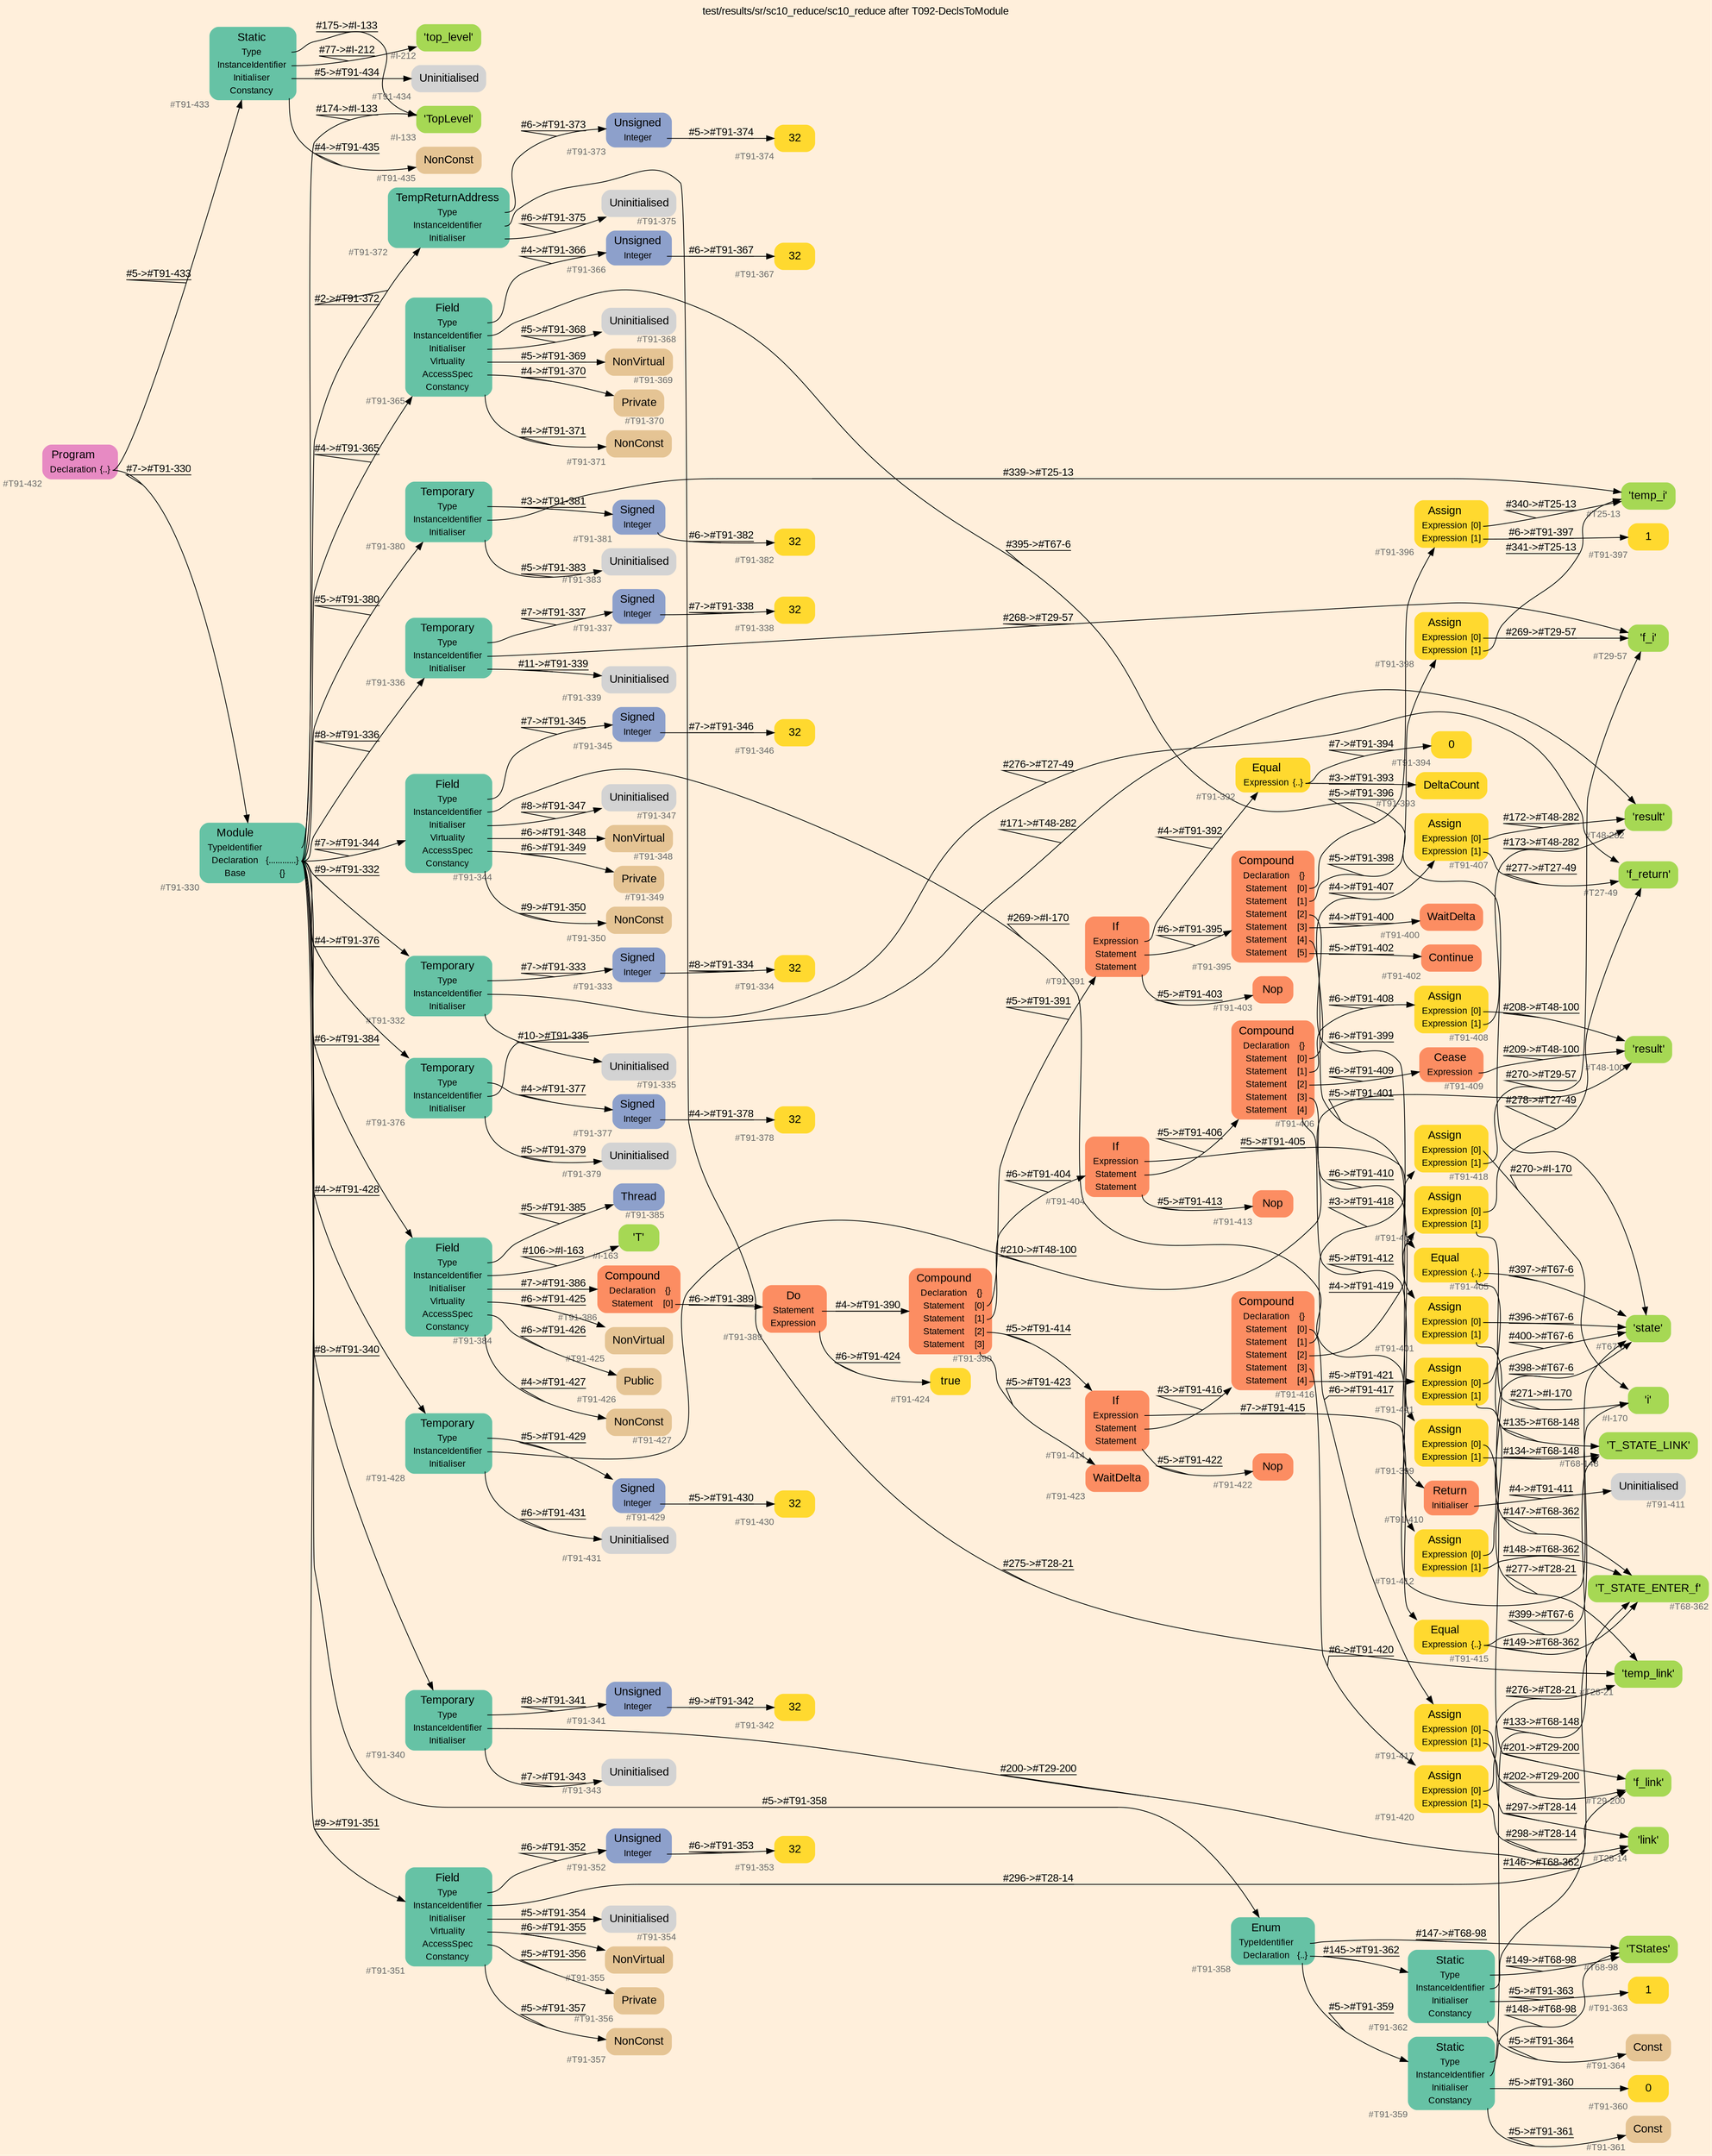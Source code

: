 digraph "test/results/sr/sc10_reduce/sc10_reduce after T092-DeclsToModule" {
label = "test/results/sr/sc10_reduce/sc10_reduce after T092-DeclsToModule"
labelloc = t
graph [
    rankdir = "LR"
    ranksep = 0.3
    bgcolor = antiquewhite1
    color = black
    fontcolor = black
    fontname = "Arial"
];
node [
    fontname = "Arial"
];
edge [
    fontname = "Arial"
];

// -------------------- node figure --------------------
// -------- block #T91-432 ----------
"#T91-432" [
    fillcolor = "/set28/4"
    xlabel = "#T91-432"
    fontsize = "12"
    fontcolor = grey40
    shape = "plaintext"
    label = <<TABLE BORDER="0" CELLBORDER="0" CELLSPACING="0">
     <TR><TD><FONT COLOR="black" POINT-SIZE="15">Program</FONT></TD></TR>
     <TR><TD><FONT COLOR="black" POINT-SIZE="12">Declaration</FONT></TD><TD PORT="port0"><FONT COLOR="black" POINT-SIZE="12">{..}</FONT></TD></TR>
    </TABLE>>
    style = "rounded,filled"
];

// -------- block #T91-330 ----------
"#T91-330" [
    fillcolor = "/set28/1"
    xlabel = "#T91-330"
    fontsize = "12"
    fontcolor = grey40
    shape = "plaintext"
    label = <<TABLE BORDER="0" CELLBORDER="0" CELLSPACING="0">
     <TR><TD><FONT COLOR="black" POINT-SIZE="15">Module</FONT></TD></TR>
     <TR><TD><FONT COLOR="black" POINT-SIZE="12">TypeIdentifier</FONT></TD><TD PORT="port0"></TD></TR>
     <TR><TD><FONT COLOR="black" POINT-SIZE="12">Declaration</FONT></TD><TD PORT="port1"><FONT COLOR="black" POINT-SIZE="12">{............}</FONT></TD></TR>
     <TR><TD><FONT COLOR="black" POINT-SIZE="12">Base</FONT></TD><TD PORT="port2"><FONT COLOR="black" POINT-SIZE="12">{}</FONT></TD></TR>
    </TABLE>>
    style = "rounded,filled"
];

// -------- block #I-133 ----------
"#I-133" [
    fillcolor = "/set28/5"
    xlabel = "#I-133"
    fontsize = "12"
    fontcolor = grey40
    shape = "plaintext"
    label = <<TABLE BORDER="0" CELLBORDER="0" CELLSPACING="0">
     <TR><TD><FONT COLOR="black" POINT-SIZE="15">'TopLevel'</FONT></TD></TR>
    </TABLE>>
    style = "rounded,filled"
];

// -------- block #T91-332 ----------
"#T91-332" [
    fillcolor = "/set28/1"
    xlabel = "#T91-332"
    fontsize = "12"
    fontcolor = grey40
    shape = "plaintext"
    label = <<TABLE BORDER="0" CELLBORDER="0" CELLSPACING="0">
     <TR><TD><FONT COLOR="black" POINT-SIZE="15">Temporary</FONT></TD></TR>
     <TR><TD><FONT COLOR="black" POINT-SIZE="12">Type</FONT></TD><TD PORT="port0"></TD></TR>
     <TR><TD><FONT COLOR="black" POINT-SIZE="12">InstanceIdentifier</FONT></TD><TD PORT="port1"></TD></TR>
     <TR><TD><FONT COLOR="black" POINT-SIZE="12">Initialiser</FONT></TD><TD PORT="port2"></TD></TR>
    </TABLE>>
    style = "rounded,filled"
];

// -------- block #T91-333 ----------
"#T91-333" [
    fillcolor = "/set28/3"
    xlabel = "#T91-333"
    fontsize = "12"
    fontcolor = grey40
    shape = "plaintext"
    label = <<TABLE BORDER="0" CELLBORDER="0" CELLSPACING="0">
     <TR><TD><FONT COLOR="black" POINT-SIZE="15">Signed</FONT></TD></TR>
     <TR><TD><FONT COLOR="black" POINT-SIZE="12">Integer</FONT></TD><TD PORT="port0"></TD></TR>
    </TABLE>>
    style = "rounded,filled"
];

// -------- block #T91-334 ----------
"#T91-334" [
    fillcolor = "/set28/6"
    xlabel = "#T91-334"
    fontsize = "12"
    fontcolor = grey40
    shape = "plaintext"
    label = <<TABLE BORDER="0" CELLBORDER="0" CELLSPACING="0">
     <TR><TD><FONT COLOR="black" POINT-SIZE="15">32</FONT></TD></TR>
    </TABLE>>
    style = "rounded,filled"
];

// -------- block #T27-49 ----------
"#T27-49" [
    fillcolor = "/set28/5"
    xlabel = "#T27-49"
    fontsize = "12"
    fontcolor = grey40
    shape = "plaintext"
    label = <<TABLE BORDER="0" CELLBORDER="0" CELLSPACING="0">
     <TR><TD><FONT COLOR="black" POINT-SIZE="15">'f_return'</FONT></TD></TR>
    </TABLE>>
    style = "rounded,filled"
];

// -------- block #T91-335 ----------
"#T91-335" [
    xlabel = "#T91-335"
    fontsize = "12"
    fontcolor = grey40
    shape = "plaintext"
    label = <<TABLE BORDER="0" CELLBORDER="0" CELLSPACING="0">
     <TR><TD><FONT COLOR="black" POINT-SIZE="15">Uninitialised</FONT></TD></TR>
    </TABLE>>
    style = "rounded,filled"
];

// -------- block #T91-336 ----------
"#T91-336" [
    fillcolor = "/set28/1"
    xlabel = "#T91-336"
    fontsize = "12"
    fontcolor = grey40
    shape = "plaintext"
    label = <<TABLE BORDER="0" CELLBORDER="0" CELLSPACING="0">
     <TR><TD><FONT COLOR="black" POINT-SIZE="15">Temporary</FONT></TD></TR>
     <TR><TD><FONT COLOR="black" POINT-SIZE="12">Type</FONT></TD><TD PORT="port0"></TD></TR>
     <TR><TD><FONT COLOR="black" POINT-SIZE="12">InstanceIdentifier</FONT></TD><TD PORT="port1"></TD></TR>
     <TR><TD><FONT COLOR="black" POINT-SIZE="12">Initialiser</FONT></TD><TD PORT="port2"></TD></TR>
    </TABLE>>
    style = "rounded,filled"
];

// -------- block #T91-337 ----------
"#T91-337" [
    fillcolor = "/set28/3"
    xlabel = "#T91-337"
    fontsize = "12"
    fontcolor = grey40
    shape = "plaintext"
    label = <<TABLE BORDER="0" CELLBORDER="0" CELLSPACING="0">
     <TR><TD><FONT COLOR="black" POINT-SIZE="15">Signed</FONT></TD></TR>
     <TR><TD><FONT COLOR="black" POINT-SIZE="12">Integer</FONT></TD><TD PORT="port0"></TD></TR>
    </TABLE>>
    style = "rounded,filled"
];

// -------- block #T91-338 ----------
"#T91-338" [
    fillcolor = "/set28/6"
    xlabel = "#T91-338"
    fontsize = "12"
    fontcolor = grey40
    shape = "plaintext"
    label = <<TABLE BORDER="0" CELLBORDER="0" CELLSPACING="0">
     <TR><TD><FONT COLOR="black" POINT-SIZE="15">32</FONT></TD></TR>
    </TABLE>>
    style = "rounded,filled"
];

// -------- block #T29-57 ----------
"#T29-57" [
    fillcolor = "/set28/5"
    xlabel = "#T29-57"
    fontsize = "12"
    fontcolor = grey40
    shape = "plaintext"
    label = <<TABLE BORDER="0" CELLBORDER="0" CELLSPACING="0">
     <TR><TD><FONT COLOR="black" POINT-SIZE="15">'f_i'</FONT></TD></TR>
    </TABLE>>
    style = "rounded,filled"
];

// -------- block #T91-339 ----------
"#T91-339" [
    xlabel = "#T91-339"
    fontsize = "12"
    fontcolor = grey40
    shape = "plaintext"
    label = <<TABLE BORDER="0" CELLBORDER="0" CELLSPACING="0">
     <TR><TD><FONT COLOR="black" POINT-SIZE="15">Uninitialised</FONT></TD></TR>
    </TABLE>>
    style = "rounded,filled"
];

// -------- block #T91-340 ----------
"#T91-340" [
    fillcolor = "/set28/1"
    xlabel = "#T91-340"
    fontsize = "12"
    fontcolor = grey40
    shape = "plaintext"
    label = <<TABLE BORDER="0" CELLBORDER="0" CELLSPACING="0">
     <TR><TD><FONT COLOR="black" POINT-SIZE="15">Temporary</FONT></TD></TR>
     <TR><TD><FONT COLOR="black" POINT-SIZE="12">Type</FONT></TD><TD PORT="port0"></TD></TR>
     <TR><TD><FONT COLOR="black" POINT-SIZE="12">InstanceIdentifier</FONT></TD><TD PORT="port1"></TD></TR>
     <TR><TD><FONT COLOR="black" POINT-SIZE="12">Initialiser</FONT></TD><TD PORT="port2"></TD></TR>
    </TABLE>>
    style = "rounded,filled"
];

// -------- block #T91-341 ----------
"#T91-341" [
    fillcolor = "/set28/3"
    xlabel = "#T91-341"
    fontsize = "12"
    fontcolor = grey40
    shape = "plaintext"
    label = <<TABLE BORDER="0" CELLBORDER="0" CELLSPACING="0">
     <TR><TD><FONT COLOR="black" POINT-SIZE="15">Unsigned</FONT></TD></TR>
     <TR><TD><FONT COLOR="black" POINT-SIZE="12">Integer</FONT></TD><TD PORT="port0"></TD></TR>
    </TABLE>>
    style = "rounded,filled"
];

// -------- block #T91-342 ----------
"#T91-342" [
    fillcolor = "/set28/6"
    xlabel = "#T91-342"
    fontsize = "12"
    fontcolor = grey40
    shape = "plaintext"
    label = <<TABLE BORDER="0" CELLBORDER="0" CELLSPACING="0">
     <TR><TD><FONT COLOR="black" POINT-SIZE="15">32</FONT></TD></TR>
    </TABLE>>
    style = "rounded,filled"
];

// -------- block #T29-200 ----------
"#T29-200" [
    fillcolor = "/set28/5"
    xlabel = "#T29-200"
    fontsize = "12"
    fontcolor = grey40
    shape = "plaintext"
    label = <<TABLE BORDER="0" CELLBORDER="0" CELLSPACING="0">
     <TR><TD><FONT COLOR="black" POINT-SIZE="15">'f_link'</FONT></TD></TR>
    </TABLE>>
    style = "rounded,filled"
];

// -------- block #T91-343 ----------
"#T91-343" [
    xlabel = "#T91-343"
    fontsize = "12"
    fontcolor = grey40
    shape = "plaintext"
    label = <<TABLE BORDER="0" CELLBORDER="0" CELLSPACING="0">
     <TR><TD><FONT COLOR="black" POINT-SIZE="15">Uninitialised</FONT></TD></TR>
    </TABLE>>
    style = "rounded,filled"
];

// -------- block #T91-344 ----------
"#T91-344" [
    fillcolor = "/set28/1"
    xlabel = "#T91-344"
    fontsize = "12"
    fontcolor = grey40
    shape = "plaintext"
    label = <<TABLE BORDER="0" CELLBORDER="0" CELLSPACING="0">
     <TR><TD><FONT COLOR="black" POINT-SIZE="15">Field</FONT></TD></TR>
     <TR><TD><FONT COLOR="black" POINT-SIZE="12">Type</FONT></TD><TD PORT="port0"></TD></TR>
     <TR><TD><FONT COLOR="black" POINT-SIZE="12">InstanceIdentifier</FONT></TD><TD PORT="port1"></TD></TR>
     <TR><TD><FONT COLOR="black" POINT-SIZE="12">Initialiser</FONT></TD><TD PORT="port2"></TD></TR>
     <TR><TD><FONT COLOR="black" POINT-SIZE="12">Virtuality</FONT></TD><TD PORT="port3"></TD></TR>
     <TR><TD><FONT COLOR="black" POINT-SIZE="12">AccessSpec</FONT></TD><TD PORT="port4"></TD></TR>
     <TR><TD><FONT COLOR="black" POINT-SIZE="12">Constancy</FONT></TD><TD PORT="port5"></TD></TR>
    </TABLE>>
    style = "rounded,filled"
];

// -------- block #T91-345 ----------
"#T91-345" [
    fillcolor = "/set28/3"
    xlabel = "#T91-345"
    fontsize = "12"
    fontcolor = grey40
    shape = "plaintext"
    label = <<TABLE BORDER="0" CELLBORDER="0" CELLSPACING="0">
     <TR><TD><FONT COLOR="black" POINT-SIZE="15">Signed</FONT></TD></TR>
     <TR><TD><FONT COLOR="black" POINT-SIZE="12">Integer</FONT></TD><TD PORT="port0"></TD></TR>
    </TABLE>>
    style = "rounded,filled"
];

// -------- block #T91-346 ----------
"#T91-346" [
    fillcolor = "/set28/6"
    xlabel = "#T91-346"
    fontsize = "12"
    fontcolor = grey40
    shape = "plaintext"
    label = <<TABLE BORDER="0" CELLBORDER="0" CELLSPACING="0">
     <TR><TD><FONT COLOR="black" POINT-SIZE="15">32</FONT></TD></TR>
    </TABLE>>
    style = "rounded,filled"
];

// -------- block #I-170 ----------
"#I-170" [
    fillcolor = "/set28/5"
    xlabel = "#I-170"
    fontsize = "12"
    fontcolor = grey40
    shape = "plaintext"
    label = <<TABLE BORDER="0" CELLBORDER="0" CELLSPACING="0">
     <TR><TD><FONT COLOR="black" POINT-SIZE="15">'i'</FONT></TD></TR>
    </TABLE>>
    style = "rounded,filled"
];

// -------- block #T91-347 ----------
"#T91-347" [
    xlabel = "#T91-347"
    fontsize = "12"
    fontcolor = grey40
    shape = "plaintext"
    label = <<TABLE BORDER="0" CELLBORDER="0" CELLSPACING="0">
     <TR><TD><FONT COLOR="black" POINT-SIZE="15">Uninitialised</FONT></TD></TR>
    </TABLE>>
    style = "rounded,filled"
];

// -------- block #T91-348 ----------
"#T91-348" [
    fillcolor = "/set28/7"
    xlabel = "#T91-348"
    fontsize = "12"
    fontcolor = grey40
    shape = "plaintext"
    label = <<TABLE BORDER="0" CELLBORDER="0" CELLSPACING="0">
     <TR><TD><FONT COLOR="black" POINT-SIZE="15">NonVirtual</FONT></TD></TR>
    </TABLE>>
    style = "rounded,filled"
];

// -------- block #T91-349 ----------
"#T91-349" [
    fillcolor = "/set28/7"
    xlabel = "#T91-349"
    fontsize = "12"
    fontcolor = grey40
    shape = "plaintext"
    label = <<TABLE BORDER="0" CELLBORDER="0" CELLSPACING="0">
     <TR><TD><FONT COLOR="black" POINT-SIZE="15">Private</FONT></TD></TR>
    </TABLE>>
    style = "rounded,filled"
];

// -------- block #T91-350 ----------
"#T91-350" [
    fillcolor = "/set28/7"
    xlabel = "#T91-350"
    fontsize = "12"
    fontcolor = grey40
    shape = "plaintext"
    label = <<TABLE BORDER="0" CELLBORDER="0" CELLSPACING="0">
     <TR><TD><FONT COLOR="black" POINT-SIZE="15">NonConst</FONT></TD></TR>
    </TABLE>>
    style = "rounded,filled"
];

// -------- block #T91-351 ----------
"#T91-351" [
    fillcolor = "/set28/1"
    xlabel = "#T91-351"
    fontsize = "12"
    fontcolor = grey40
    shape = "plaintext"
    label = <<TABLE BORDER="0" CELLBORDER="0" CELLSPACING="0">
     <TR><TD><FONT COLOR="black" POINT-SIZE="15">Field</FONT></TD></TR>
     <TR><TD><FONT COLOR="black" POINT-SIZE="12">Type</FONT></TD><TD PORT="port0"></TD></TR>
     <TR><TD><FONT COLOR="black" POINT-SIZE="12">InstanceIdentifier</FONT></TD><TD PORT="port1"></TD></TR>
     <TR><TD><FONT COLOR="black" POINT-SIZE="12">Initialiser</FONT></TD><TD PORT="port2"></TD></TR>
     <TR><TD><FONT COLOR="black" POINT-SIZE="12">Virtuality</FONT></TD><TD PORT="port3"></TD></TR>
     <TR><TD><FONT COLOR="black" POINT-SIZE="12">AccessSpec</FONT></TD><TD PORT="port4"></TD></TR>
     <TR><TD><FONT COLOR="black" POINT-SIZE="12">Constancy</FONT></TD><TD PORT="port5"></TD></TR>
    </TABLE>>
    style = "rounded,filled"
];

// -------- block #T91-352 ----------
"#T91-352" [
    fillcolor = "/set28/3"
    xlabel = "#T91-352"
    fontsize = "12"
    fontcolor = grey40
    shape = "plaintext"
    label = <<TABLE BORDER="0" CELLBORDER="0" CELLSPACING="0">
     <TR><TD><FONT COLOR="black" POINT-SIZE="15">Unsigned</FONT></TD></TR>
     <TR><TD><FONT COLOR="black" POINT-SIZE="12">Integer</FONT></TD><TD PORT="port0"></TD></TR>
    </TABLE>>
    style = "rounded,filled"
];

// -------- block #T91-353 ----------
"#T91-353" [
    fillcolor = "/set28/6"
    xlabel = "#T91-353"
    fontsize = "12"
    fontcolor = grey40
    shape = "plaintext"
    label = <<TABLE BORDER="0" CELLBORDER="0" CELLSPACING="0">
     <TR><TD><FONT COLOR="black" POINT-SIZE="15">32</FONT></TD></TR>
    </TABLE>>
    style = "rounded,filled"
];

// -------- block #T28-14 ----------
"#T28-14" [
    fillcolor = "/set28/5"
    xlabel = "#T28-14"
    fontsize = "12"
    fontcolor = grey40
    shape = "plaintext"
    label = <<TABLE BORDER="0" CELLBORDER="0" CELLSPACING="0">
     <TR><TD><FONT COLOR="black" POINT-SIZE="15">'link'</FONT></TD></TR>
    </TABLE>>
    style = "rounded,filled"
];

// -------- block #T91-354 ----------
"#T91-354" [
    xlabel = "#T91-354"
    fontsize = "12"
    fontcolor = grey40
    shape = "plaintext"
    label = <<TABLE BORDER="0" CELLBORDER="0" CELLSPACING="0">
     <TR><TD><FONT COLOR="black" POINT-SIZE="15">Uninitialised</FONT></TD></TR>
    </TABLE>>
    style = "rounded,filled"
];

// -------- block #T91-355 ----------
"#T91-355" [
    fillcolor = "/set28/7"
    xlabel = "#T91-355"
    fontsize = "12"
    fontcolor = grey40
    shape = "plaintext"
    label = <<TABLE BORDER="0" CELLBORDER="0" CELLSPACING="0">
     <TR><TD><FONT COLOR="black" POINT-SIZE="15">NonVirtual</FONT></TD></TR>
    </TABLE>>
    style = "rounded,filled"
];

// -------- block #T91-356 ----------
"#T91-356" [
    fillcolor = "/set28/7"
    xlabel = "#T91-356"
    fontsize = "12"
    fontcolor = grey40
    shape = "plaintext"
    label = <<TABLE BORDER="0" CELLBORDER="0" CELLSPACING="0">
     <TR><TD><FONT COLOR="black" POINT-SIZE="15">Private</FONT></TD></TR>
    </TABLE>>
    style = "rounded,filled"
];

// -------- block #T91-357 ----------
"#T91-357" [
    fillcolor = "/set28/7"
    xlabel = "#T91-357"
    fontsize = "12"
    fontcolor = grey40
    shape = "plaintext"
    label = <<TABLE BORDER="0" CELLBORDER="0" CELLSPACING="0">
     <TR><TD><FONT COLOR="black" POINT-SIZE="15">NonConst</FONT></TD></TR>
    </TABLE>>
    style = "rounded,filled"
];

// -------- block #T91-358 ----------
"#T91-358" [
    fillcolor = "/set28/1"
    xlabel = "#T91-358"
    fontsize = "12"
    fontcolor = grey40
    shape = "plaintext"
    label = <<TABLE BORDER="0" CELLBORDER="0" CELLSPACING="0">
     <TR><TD><FONT COLOR="black" POINT-SIZE="15">Enum</FONT></TD></TR>
     <TR><TD><FONT COLOR="black" POINT-SIZE="12">TypeIdentifier</FONT></TD><TD PORT="port0"></TD></TR>
     <TR><TD><FONT COLOR="black" POINT-SIZE="12">Declaration</FONT></TD><TD PORT="port1"><FONT COLOR="black" POINT-SIZE="12">{..}</FONT></TD></TR>
    </TABLE>>
    style = "rounded,filled"
];

// -------- block #T68-98 ----------
"#T68-98" [
    fillcolor = "/set28/5"
    xlabel = "#T68-98"
    fontsize = "12"
    fontcolor = grey40
    shape = "plaintext"
    label = <<TABLE BORDER="0" CELLBORDER="0" CELLSPACING="0">
     <TR><TD><FONT COLOR="black" POINT-SIZE="15">'TStates'</FONT></TD></TR>
    </TABLE>>
    style = "rounded,filled"
];

// -------- block #T91-359 ----------
"#T91-359" [
    fillcolor = "/set28/1"
    xlabel = "#T91-359"
    fontsize = "12"
    fontcolor = grey40
    shape = "plaintext"
    label = <<TABLE BORDER="0" CELLBORDER="0" CELLSPACING="0">
     <TR><TD><FONT COLOR="black" POINT-SIZE="15">Static</FONT></TD></TR>
     <TR><TD><FONT COLOR="black" POINT-SIZE="12">Type</FONT></TD><TD PORT="port0"></TD></TR>
     <TR><TD><FONT COLOR="black" POINT-SIZE="12">InstanceIdentifier</FONT></TD><TD PORT="port1"></TD></TR>
     <TR><TD><FONT COLOR="black" POINT-SIZE="12">Initialiser</FONT></TD><TD PORT="port2"></TD></TR>
     <TR><TD><FONT COLOR="black" POINT-SIZE="12">Constancy</FONT></TD><TD PORT="port3"></TD></TR>
    </TABLE>>
    style = "rounded,filled"
];

// -------- block #T68-148 ----------
"#T68-148" [
    fillcolor = "/set28/5"
    xlabel = "#T68-148"
    fontsize = "12"
    fontcolor = grey40
    shape = "plaintext"
    label = <<TABLE BORDER="0" CELLBORDER="0" CELLSPACING="0">
     <TR><TD><FONT COLOR="black" POINT-SIZE="15">'T_STATE_LINK'</FONT></TD></TR>
    </TABLE>>
    style = "rounded,filled"
];

// -------- block #T91-360 ----------
"#T91-360" [
    fillcolor = "/set28/6"
    xlabel = "#T91-360"
    fontsize = "12"
    fontcolor = grey40
    shape = "plaintext"
    label = <<TABLE BORDER="0" CELLBORDER="0" CELLSPACING="0">
     <TR><TD><FONT COLOR="black" POINT-SIZE="15">0</FONT></TD></TR>
    </TABLE>>
    style = "rounded,filled"
];

// -------- block #T91-361 ----------
"#T91-361" [
    fillcolor = "/set28/7"
    xlabel = "#T91-361"
    fontsize = "12"
    fontcolor = grey40
    shape = "plaintext"
    label = <<TABLE BORDER="0" CELLBORDER="0" CELLSPACING="0">
     <TR><TD><FONT COLOR="black" POINT-SIZE="15">Const</FONT></TD></TR>
    </TABLE>>
    style = "rounded,filled"
];

// -------- block #T91-362 ----------
"#T91-362" [
    fillcolor = "/set28/1"
    xlabel = "#T91-362"
    fontsize = "12"
    fontcolor = grey40
    shape = "plaintext"
    label = <<TABLE BORDER="0" CELLBORDER="0" CELLSPACING="0">
     <TR><TD><FONT COLOR="black" POINT-SIZE="15">Static</FONT></TD></TR>
     <TR><TD><FONT COLOR="black" POINT-SIZE="12">Type</FONT></TD><TD PORT="port0"></TD></TR>
     <TR><TD><FONT COLOR="black" POINT-SIZE="12">InstanceIdentifier</FONT></TD><TD PORT="port1"></TD></TR>
     <TR><TD><FONT COLOR="black" POINT-SIZE="12">Initialiser</FONT></TD><TD PORT="port2"></TD></TR>
     <TR><TD><FONT COLOR="black" POINT-SIZE="12">Constancy</FONT></TD><TD PORT="port3"></TD></TR>
    </TABLE>>
    style = "rounded,filled"
];

// -------- block #T68-362 ----------
"#T68-362" [
    fillcolor = "/set28/5"
    xlabel = "#T68-362"
    fontsize = "12"
    fontcolor = grey40
    shape = "plaintext"
    label = <<TABLE BORDER="0" CELLBORDER="0" CELLSPACING="0">
     <TR><TD><FONT COLOR="black" POINT-SIZE="15">'T_STATE_ENTER_f'</FONT></TD></TR>
    </TABLE>>
    style = "rounded,filled"
];

// -------- block #T91-363 ----------
"#T91-363" [
    fillcolor = "/set28/6"
    xlabel = "#T91-363"
    fontsize = "12"
    fontcolor = grey40
    shape = "plaintext"
    label = <<TABLE BORDER="0" CELLBORDER="0" CELLSPACING="0">
     <TR><TD><FONT COLOR="black" POINT-SIZE="15">1</FONT></TD></TR>
    </TABLE>>
    style = "rounded,filled"
];

// -------- block #T91-364 ----------
"#T91-364" [
    fillcolor = "/set28/7"
    xlabel = "#T91-364"
    fontsize = "12"
    fontcolor = grey40
    shape = "plaintext"
    label = <<TABLE BORDER="0" CELLBORDER="0" CELLSPACING="0">
     <TR><TD><FONT COLOR="black" POINT-SIZE="15">Const</FONT></TD></TR>
    </TABLE>>
    style = "rounded,filled"
];

// -------- block #T91-365 ----------
"#T91-365" [
    fillcolor = "/set28/1"
    xlabel = "#T91-365"
    fontsize = "12"
    fontcolor = grey40
    shape = "plaintext"
    label = <<TABLE BORDER="0" CELLBORDER="0" CELLSPACING="0">
     <TR><TD><FONT COLOR="black" POINT-SIZE="15">Field</FONT></TD></TR>
     <TR><TD><FONT COLOR="black" POINT-SIZE="12">Type</FONT></TD><TD PORT="port0"></TD></TR>
     <TR><TD><FONT COLOR="black" POINT-SIZE="12">InstanceIdentifier</FONT></TD><TD PORT="port1"></TD></TR>
     <TR><TD><FONT COLOR="black" POINT-SIZE="12">Initialiser</FONT></TD><TD PORT="port2"></TD></TR>
     <TR><TD><FONT COLOR="black" POINT-SIZE="12">Virtuality</FONT></TD><TD PORT="port3"></TD></TR>
     <TR><TD><FONT COLOR="black" POINT-SIZE="12">AccessSpec</FONT></TD><TD PORT="port4"></TD></TR>
     <TR><TD><FONT COLOR="black" POINT-SIZE="12">Constancy</FONT></TD><TD PORT="port5"></TD></TR>
    </TABLE>>
    style = "rounded,filled"
];

// -------- block #T91-366 ----------
"#T91-366" [
    fillcolor = "/set28/3"
    xlabel = "#T91-366"
    fontsize = "12"
    fontcolor = grey40
    shape = "plaintext"
    label = <<TABLE BORDER="0" CELLBORDER="0" CELLSPACING="0">
     <TR><TD><FONT COLOR="black" POINT-SIZE="15">Unsigned</FONT></TD></TR>
     <TR><TD><FONT COLOR="black" POINT-SIZE="12">Integer</FONT></TD><TD PORT="port0"></TD></TR>
    </TABLE>>
    style = "rounded,filled"
];

// -------- block #T91-367 ----------
"#T91-367" [
    fillcolor = "/set28/6"
    xlabel = "#T91-367"
    fontsize = "12"
    fontcolor = grey40
    shape = "plaintext"
    label = <<TABLE BORDER="0" CELLBORDER="0" CELLSPACING="0">
     <TR><TD><FONT COLOR="black" POINT-SIZE="15">32</FONT></TD></TR>
    </TABLE>>
    style = "rounded,filled"
];

// -------- block #T67-6 ----------
"#T67-6" [
    fillcolor = "/set28/5"
    xlabel = "#T67-6"
    fontsize = "12"
    fontcolor = grey40
    shape = "plaintext"
    label = <<TABLE BORDER="0" CELLBORDER="0" CELLSPACING="0">
     <TR><TD><FONT COLOR="black" POINT-SIZE="15">'state'</FONT></TD></TR>
    </TABLE>>
    style = "rounded,filled"
];

// -------- block #T91-368 ----------
"#T91-368" [
    xlabel = "#T91-368"
    fontsize = "12"
    fontcolor = grey40
    shape = "plaintext"
    label = <<TABLE BORDER="0" CELLBORDER="0" CELLSPACING="0">
     <TR><TD><FONT COLOR="black" POINT-SIZE="15">Uninitialised</FONT></TD></TR>
    </TABLE>>
    style = "rounded,filled"
];

// -------- block #T91-369 ----------
"#T91-369" [
    fillcolor = "/set28/7"
    xlabel = "#T91-369"
    fontsize = "12"
    fontcolor = grey40
    shape = "plaintext"
    label = <<TABLE BORDER="0" CELLBORDER="0" CELLSPACING="0">
     <TR><TD><FONT COLOR="black" POINT-SIZE="15">NonVirtual</FONT></TD></TR>
    </TABLE>>
    style = "rounded,filled"
];

// -------- block #T91-370 ----------
"#T91-370" [
    fillcolor = "/set28/7"
    xlabel = "#T91-370"
    fontsize = "12"
    fontcolor = grey40
    shape = "plaintext"
    label = <<TABLE BORDER="0" CELLBORDER="0" CELLSPACING="0">
     <TR><TD><FONT COLOR="black" POINT-SIZE="15">Private</FONT></TD></TR>
    </TABLE>>
    style = "rounded,filled"
];

// -------- block #T91-371 ----------
"#T91-371" [
    fillcolor = "/set28/7"
    xlabel = "#T91-371"
    fontsize = "12"
    fontcolor = grey40
    shape = "plaintext"
    label = <<TABLE BORDER="0" CELLBORDER="0" CELLSPACING="0">
     <TR><TD><FONT COLOR="black" POINT-SIZE="15">NonConst</FONT></TD></TR>
    </TABLE>>
    style = "rounded,filled"
];

// -------- block #T91-372 ----------
"#T91-372" [
    fillcolor = "/set28/1"
    xlabel = "#T91-372"
    fontsize = "12"
    fontcolor = grey40
    shape = "plaintext"
    label = <<TABLE BORDER="0" CELLBORDER="0" CELLSPACING="0">
     <TR><TD><FONT COLOR="black" POINT-SIZE="15">TempReturnAddress</FONT></TD></TR>
     <TR><TD><FONT COLOR="black" POINT-SIZE="12">Type</FONT></TD><TD PORT="port0"></TD></TR>
     <TR><TD><FONT COLOR="black" POINT-SIZE="12">InstanceIdentifier</FONT></TD><TD PORT="port1"></TD></TR>
     <TR><TD><FONT COLOR="black" POINT-SIZE="12">Initialiser</FONT></TD><TD PORT="port2"></TD></TR>
    </TABLE>>
    style = "rounded,filled"
];

// -------- block #T91-373 ----------
"#T91-373" [
    fillcolor = "/set28/3"
    xlabel = "#T91-373"
    fontsize = "12"
    fontcolor = grey40
    shape = "plaintext"
    label = <<TABLE BORDER="0" CELLBORDER="0" CELLSPACING="0">
     <TR><TD><FONT COLOR="black" POINT-SIZE="15">Unsigned</FONT></TD></TR>
     <TR><TD><FONT COLOR="black" POINT-SIZE="12">Integer</FONT></TD><TD PORT="port0"></TD></TR>
    </TABLE>>
    style = "rounded,filled"
];

// -------- block #T91-374 ----------
"#T91-374" [
    fillcolor = "/set28/6"
    xlabel = "#T91-374"
    fontsize = "12"
    fontcolor = grey40
    shape = "plaintext"
    label = <<TABLE BORDER="0" CELLBORDER="0" CELLSPACING="0">
     <TR><TD><FONT COLOR="black" POINT-SIZE="15">32</FONT></TD></TR>
    </TABLE>>
    style = "rounded,filled"
];

// -------- block #T28-21 ----------
"#T28-21" [
    fillcolor = "/set28/5"
    xlabel = "#T28-21"
    fontsize = "12"
    fontcolor = grey40
    shape = "plaintext"
    label = <<TABLE BORDER="0" CELLBORDER="0" CELLSPACING="0">
     <TR><TD><FONT COLOR="black" POINT-SIZE="15">'temp_link'</FONT></TD></TR>
    </TABLE>>
    style = "rounded,filled"
];

// -------- block #T91-375 ----------
"#T91-375" [
    xlabel = "#T91-375"
    fontsize = "12"
    fontcolor = grey40
    shape = "plaintext"
    label = <<TABLE BORDER="0" CELLBORDER="0" CELLSPACING="0">
     <TR><TD><FONT COLOR="black" POINT-SIZE="15">Uninitialised</FONT></TD></TR>
    </TABLE>>
    style = "rounded,filled"
];

// -------- block #T91-376 ----------
"#T91-376" [
    fillcolor = "/set28/1"
    xlabel = "#T91-376"
    fontsize = "12"
    fontcolor = grey40
    shape = "plaintext"
    label = <<TABLE BORDER="0" CELLBORDER="0" CELLSPACING="0">
     <TR><TD><FONT COLOR="black" POINT-SIZE="15">Temporary</FONT></TD></TR>
     <TR><TD><FONT COLOR="black" POINT-SIZE="12">Type</FONT></TD><TD PORT="port0"></TD></TR>
     <TR><TD><FONT COLOR="black" POINT-SIZE="12">InstanceIdentifier</FONT></TD><TD PORT="port1"></TD></TR>
     <TR><TD><FONT COLOR="black" POINT-SIZE="12">Initialiser</FONT></TD><TD PORT="port2"></TD></TR>
    </TABLE>>
    style = "rounded,filled"
];

// -------- block #T91-377 ----------
"#T91-377" [
    fillcolor = "/set28/3"
    xlabel = "#T91-377"
    fontsize = "12"
    fontcolor = grey40
    shape = "plaintext"
    label = <<TABLE BORDER="0" CELLBORDER="0" CELLSPACING="0">
     <TR><TD><FONT COLOR="black" POINT-SIZE="15">Signed</FONT></TD></TR>
     <TR><TD><FONT COLOR="black" POINT-SIZE="12">Integer</FONT></TD><TD PORT="port0"></TD></TR>
    </TABLE>>
    style = "rounded,filled"
];

// -------- block #T91-378 ----------
"#T91-378" [
    fillcolor = "/set28/6"
    xlabel = "#T91-378"
    fontsize = "12"
    fontcolor = grey40
    shape = "plaintext"
    label = <<TABLE BORDER="0" CELLBORDER="0" CELLSPACING="0">
     <TR><TD><FONT COLOR="black" POINT-SIZE="15">32</FONT></TD></TR>
    </TABLE>>
    style = "rounded,filled"
];

// -------- block #T48-282 ----------
"#T48-282" [
    fillcolor = "/set28/5"
    xlabel = "#T48-282"
    fontsize = "12"
    fontcolor = grey40
    shape = "plaintext"
    label = <<TABLE BORDER="0" CELLBORDER="0" CELLSPACING="0">
     <TR><TD><FONT COLOR="black" POINT-SIZE="15">'result'</FONT></TD></TR>
    </TABLE>>
    style = "rounded,filled"
];

// -------- block #T91-379 ----------
"#T91-379" [
    xlabel = "#T91-379"
    fontsize = "12"
    fontcolor = grey40
    shape = "plaintext"
    label = <<TABLE BORDER="0" CELLBORDER="0" CELLSPACING="0">
     <TR><TD><FONT COLOR="black" POINT-SIZE="15">Uninitialised</FONT></TD></TR>
    </TABLE>>
    style = "rounded,filled"
];

// -------- block #T91-380 ----------
"#T91-380" [
    fillcolor = "/set28/1"
    xlabel = "#T91-380"
    fontsize = "12"
    fontcolor = grey40
    shape = "plaintext"
    label = <<TABLE BORDER="0" CELLBORDER="0" CELLSPACING="0">
     <TR><TD><FONT COLOR="black" POINT-SIZE="15">Temporary</FONT></TD></TR>
     <TR><TD><FONT COLOR="black" POINT-SIZE="12">Type</FONT></TD><TD PORT="port0"></TD></TR>
     <TR><TD><FONT COLOR="black" POINT-SIZE="12">InstanceIdentifier</FONT></TD><TD PORT="port1"></TD></TR>
     <TR><TD><FONT COLOR="black" POINT-SIZE="12">Initialiser</FONT></TD><TD PORT="port2"></TD></TR>
    </TABLE>>
    style = "rounded,filled"
];

// -------- block #T91-381 ----------
"#T91-381" [
    fillcolor = "/set28/3"
    xlabel = "#T91-381"
    fontsize = "12"
    fontcolor = grey40
    shape = "plaintext"
    label = <<TABLE BORDER="0" CELLBORDER="0" CELLSPACING="0">
     <TR><TD><FONT COLOR="black" POINT-SIZE="15">Signed</FONT></TD></TR>
     <TR><TD><FONT COLOR="black" POINT-SIZE="12">Integer</FONT></TD><TD PORT="port0"></TD></TR>
    </TABLE>>
    style = "rounded,filled"
];

// -------- block #T91-382 ----------
"#T91-382" [
    fillcolor = "/set28/6"
    xlabel = "#T91-382"
    fontsize = "12"
    fontcolor = grey40
    shape = "plaintext"
    label = <<TABLE BORDER="0" CELLBORDER="0" CELLSPACING="0">
     <TR><TD><FONT COLOR="black" POINT-SIZE="15">32</FONT></TD></TR>
    </TABLE>>
    style = "rounded,filled"
];

// -------- block #T25-13 ----------
"#T25-13" [
    fillcolor = "/set28/5"
    xlabel = "#T25-13"
    fontsize = "12"
    fontcolor = grey40
    shape = "plaintext"
    label = <<TABLE BORDER="0" CELLBORDER="0" CELLSPACING="0">
     <TR><TD><FONT COLOR="black" POINT-SIZE="15">'temp_i'</FONT></TD></TR>
    </TABLE>>
    style = "rounded,filled"
];

// -------- block #T91-383 ----------
"#T91-383" [
    xlabel = "#T91-383"
    fontsize = "12"
    fontcolor = grey40
    shape = "plaintext"
    label = <<TABLE BORDER="0" CELLBORDER="0" CELLSPACING="0">
     <TR><TD><FONT COLOR="black" POINT-SIZE="15">Uninitialised</FONT></TD></TR>
    </TABLE>>
    style = "rounded,filled"
];

// -------- block #T91-384 ----------
"#T91-384" [
    fillcolor = "/set28/1"
    xlabel = "#T91-384"
    fontsize = "12"
    fontcolor = grey40
    shape = "plaintext"
    label = <<TABLE BORDER="0" CELLBORDER="0" CELLSPACING="0">
     <TR><TD><FONT COLOR="black" POINT-SIZE="15">Field</FONT></TD></TR>
     <TR><TD><FONT COLOR="black" POINT-SIZE="12">Type</FONT></TD><TD PORT="port0"></TD></TR>
     <TR><TD><FONT COLOR="black" POINT-SIZE="12">InstanceIdentifier</FONT></TD><TD PORT="port1"></TD></TR>
     <TR><TD><FONT COLOR="black" POINT-SIZE="12">Initialiser</FONT></TD><TD PORT="port2"></TD></TR>
     <TR><TD><FONT COLOR="black" POINT-SIZE="12">Virtuality</FONT></TD><TD PORT="port3"></TD></TR>
     <TR><TD><FONT COLOR="black" POINT-SIZE="12">AccessSpec</FONT></TD><TD PORT="port4"></TD></TR>
     <TR><TD><FONT COLOR="black" POINT-SIZE="12">Constancy</FONT></TD><TD PORT="port5"></TD></TR>
    </TABLE>>
    style = "rounded,filled"
];

// -------- block #T91-385 ----------
"#T91-385" [
    fillcolor = "/set28/3"
    xlabel = "#T91-385"
    fontsize = "12"
    fontcolor = grey40
    shape = "plaintext"
    label = <<TABLE BORDER="0" CELLBORDER="0" CELLSPACING="0">
     <TR><TD><FONT COLOR="black" POINT-SIZE="15">Thread</FONT></TD></TR>
    </TABLE>>
    style = "rounded,filled"
];

// -------- block #I-163 ----------
"#I-163" [
    fillcolor = "/set28/5"
    xlabel = "#I-163"
    fontsize = "12"
    fontcolor = grey40
    shape = "plaintext"
    label = <<TABLE BORDER="0" CELLBORDER="0" CELLSPACING="0">
     <TR><TD><FONT COLOR="black" POINT-SIZE="15">'T'</FONT></TD></TR>
    </TABLE>>
    style = "rounded,filled"
];

// -------- block #T91-386 ----------
"#T91-386" [
    fillcolor = "/set28/2"
    xlabel = "#T91-386"
    fontsize = "12"
    fontcolor = grey40
    shape = "plaintext"
    label = <<TABLE BORDER="0" CELLBORDER="0" CELLSPACING="0">
     <TR><TD><FONT COLOR="black" POINT-SIZE="15">Compound</FONT></TD></TR>
     <TR><TD><FONT COLOR="black" POINT-SIZE="12">Declaration</FONT></TD><TD PORT="port0"><FONT COLOR="black" POINT-SIZE="12">{}</FONT></TD></TR>
     <TR><TD><FONT COLOR="black" POINT-SIZE="12">Statement</FONT></TD><TD PORT="port1"><FONT COLOR="black" POINT-SIZE="12">[0]</FONT></TD></TR>
    </TABLE>>
    style = "rounded,filled"
];

// -------- block #T91-389 ----------
"#T91-389" [
    fillcolor = "/set28/2"
    xlabel = "#T91-389"
    fontsize = "12"
    fontcolor = grey40
    shape = "plaintext"
    label = <<TABLE BORDER="0" CELLBORDER="0" CELLSPACING="0">
     <TR><TD><FONT COLOR="black" POINT-SIZE="15">Do</FONT></TD></TR>
     <TR><TD><FONT COLOR="black" POINT-SIZE="12">Statement</FONT></TD><TD PORT="port0"></TD></TR>
     <TR><TD><FONT COLOR="black" POINT-SIZE="12">Expression</FONT></TD><TD PORT="port1"></TD></TR>
    </TABLE>>
    style = "rounded,filled"
];

// -------- block #T91-390 ----------
"#T91-390" [
    fillcolor = "/set28/2"
    xlabel = "#T91-390"
    fontsize = "12"
    fontcolor = grey40
    shape = "plaintext"
    label = <<TABLE BORDER="0" CELLBORDER="0" CELLSPACING="0">
     <TR><TD><FONT COLOR="black" POINT-SIZE="15">Compound</FONT></TD></TR>
     <TR><TD><FONT COLOR="black" POINT-SIZE="12">Declaration</FONT></TD><TD PORT="port0"><FONT COLOR="black" POINT-SIZE="12">{}</FONT></TD></TR>
     <TR><TD><FONT COLOR="black" POINT-SIZE="12">Statement</FONT></TD><TD PORT="port1"><FONT COLOR="black" POINT-SIZE="12">[0]</FONT></TD></TR>
     <TR><TD><FONT COLOR="black" POINT-SIZE="12">Statement</FONT></TD><TD PORT="port2"><FONT COLOR="black" POINT-SIZE="12">[1]</FONT></TD></TR>
     <TR><TD><FONT COLOR="black" POINT-SIZE="12">Statement</FONT></TD><TD PORT="port3"><FONT COLOR="black" POINT-SIZE="12">[2]</FONT></TD></TR>
     <TR><TD><FONT COLOR="black" POINT-SIZE="12">Statement</FONT></TD><TD PORT="port4"><FONT COLOR="black" POINT-SIZE="12">[3]</FONT></TD></TR>
    </TABLE>>
    style = "rounded,filled"
];

// -------- block #T91-391 ----------
"#T91-391" [
    fillcolor = "/set28/2"
    xlabel = "#T91-391"
    fontsize = "12"
    fontcolor = grey40
    shape = "plaintext"
    label = <<TABLE BORDER="0" CELLBORDER="0" CELLSPACING="0">
     <TR><TD><FONT COLOR="black" POINT-SIZE="15">If</FONT></TD></TR>
     <TR><TD><FONT COLOR="black" POINT-SIZE="12">Expression</FONT></TD><TD PORT="port0"></TD></TR>
     <TR><TD><FONT COLOR="black" POINT-SIZE="12">Statement</FONT></TD><TD PORT="port1"></TD></TR>
     <TR><TD><FONT COLOR="black" POINT-SIZE="12">Statement</FONT></TD><TD PORT="port2"></TD></TR>
    </TABLE>>
    style = "rounded,filled"
];

// -------- block #T91-392 ----------
"#T91-392" [
    fillcolor = "/set28/6"
    xlabel = "#T91-392"
    fontsize = "12"
    fontcolor = grey40
    shape = "plaintext"
    label = <<TABLE BORDER="0" CELLBORDER="0" CELLSPACING="0">
     <TR><TD><FONT COLOR="black" POINT-SIZE="15">Equal</FONT></TD></TR>
     <TR><TD><FONT COLOR="black" POINT-SIZE="12">Expression</FONT></TD><TD PORT="port0"><FONT COLOR="black" POINT-SIZE="12">{..}</FONT></TD></TR>
    </TABLE>>
    style = "rounded,filled"
];

// -------- block #T91-393 ----------
"#T91-393" [
    fillcolor = "/set28/6"
    xlabel = "#T91-393"
    fontsize = "12"
    fontcolor = grey40
    shape = "plaintext"
    label = <<TABLE BORDER="0" CELLBORDER="0" CELLSPACING="0">
     <TR><TD><FONT COLOR="black" POINT-SIZE="15">DeltaCount</FONT></TD></TR>
    </TABLE>>
    style = "rounded,filled"
];

// -------- block #T91-394 ----------
"#T91-394" [
    fillcolor = "/set28/6"
    xlabel = "#T91-394"
    fontsize = "12"
    fontcolor = grey40
    shape = "plaintext"
    label = <<TABLE BORDER="0" CELLBORDER="0" CELLSPACING="0">
     <TR><TD><FONT COLOR="black" POINT-SIZE="15">0</FONT></TD></TR>
    </TABLE>>
    style = "rounded,filled"
];

// -------- block #T91-395 ----------
"#T91-395" [
    fillcolor = "/set28/2"
    xlabel = "#T91-395"
    fontsize = "12"
    fontcolor = grey40
    shape = "plaintext"
    label = <<TABLE BORDER="0" CELLBORDER="0" CELLSPACING="0">
     <TR><TD><FONT COLOR="black" POINT-SIZE="15">Compound</FONT></TD></TR>
     <TR><TD><FONT COLOR="black" POINT-SIZE="12">Declaration</FONT></TD><TD PORT="port0"><FONT COLOR="black" POINT-SIZE="12">{}</FONT></TD></TR>
     <TR><TD><FONT COLOR="black" POINT-SIZE="12">Statement</FONT></TD><TD PORT="port1"><FONT COLOR="black" POINT-SIZE="12">[0]</FONT></TD></TR>
     <TR><TD><FONT COLOR="black" POINT-SIZE="12">Statement</FONT></TD><TD PORT="port2"><FONT COLOR="black" POINT-SIZE="12">[1]</FONT></TD></TR>
     <TR><TD><FONT COLOR="black" POINT-SIZE="12">Statement</FONT></TD><TD PORT="port3"><FONT COLOR="black" POINT-SIZE="12">[2]</FONT></TD></TR>
     <TR><TD><FONT COLOR="black" POINT-SIZE="12">Statement</FONT></TD><TD PORT="port4"><FONT COLOR="black" POINT-SIZE="12">[3]</FONT></TD></TR>
     <TR><TD><FONT COLOR="black" POINT-SIZE="12">Statement</FONT></TD><TD PORT="port5"><FONT COLOR="black" POINT-SIZE="12">[4]</FONT></TD></TR>
     <TR><TD><FONT COLOR="black" POINT-SIZE="12">Statement</FONT></TD><TD PORT="port6"><FONT COLOR="black" POINT-SIZE="12">[5]</FONT></TD></TR>
    </TABLE>>
    style = "rounded,filled"
];

// -------- block #T91-396 ----------
"#T91-396" [
    fillcolor = "/set28/6"
    xlabel = "#T91-396"
    fontsize = "12"
    fontcolor = grey40
    shape = "plaintext"
    label = <<TABLE BORDER="0" CELLBORDER="0" CELLSPACING="0">
     <TR><TD><FONT COLOR="black" POINT-SIZE="15">Assign</FONT></TD></TR>
     <TR><TD><FONT COLOR="black" POINT-SIZE="12">Expression</FONT></TD><TD PORT="port0"><FONT COLOR="black" POINT-SIZE="12">[0]</FONT></TD></TR>
     <TR><TD><FONT COLOR="black" POINT-SIZE="12">Expression</FONT></TD><TD PORT="port1"><FONT COLOR="black" POINT-SIZE="12">[1]</FONT></TD></TR>
    </TABLE>>
    style = "rounded,filled"
];

// -------- block #T91-397 ----------
"#T91-397" [
    fillcolor = "/set28/6"
    xlabel = "#T91-397"
    fontsize = "12"
    fontcolor = grey40
    shape = "plaintext"
    label = <<TABLE BORDER="0" CELLBORDER="0" CELLSPACING="0">
     <TR><TD><FONT COLOR="black" POINT-SIZE="15">1</FONT></TD></TR>
    </TABLE>>
    style = "rounded,filled"
];

// -------- block #T91-398 ----------
"#T91-398" [
    fillcolor = "/set28/6"
    xlabel = "#T91-398"
    fontsize = "12"
    fontcolor = grey40
    shape = "plaintext"
    label = <<TABLE BORDER="0" CELLBORDER="0" CELLSPACING="0">
     <TR><TD><FONT COLOR="black" POINT-SIZE="15">Assign</FONT></TD></TR>
     <TR><TD><FONT COLOR="black" POINT-SIZE="12">Expression</FONT></TD><TD PORT="port0"><FONT COLOR="black" POINT-SIZE="12">[0]</FONT></TD></TR>
     <TR><TD><FONT COLOR="black" POINT-SIZE="12">Expression</FONT></TD><TD PORT="port1"><FONT COLOR="black" POINT-SIZE="12">[1]</FONT></TD></TR>
    </TABLE>>
    style = "rounded,filled"
];

// -------- block #T91-399 ----------
"#T91-399" [
    fillcolor = "/set28/6"
    xlabel = "#T91-399"
    fontsize = "12"
    fontcolor = grey40
    shape = "plaintext"
    label = <<TABLE BORDER="0" CELLBORDER="0" CELLSPACING="0">
     <TR><TD><FONT COLOR="black" POINT-SIZE="15">Assign</FONT></TD></TR>
     <TR><TD><FONT COLOR="black" POINT-SIZE="12">Expression</FONT></TD><TD PORT="port0"><FONT COLOR="black" POINT-SIZE="12">[0]</FONT></TD></TR>
     <TR><TD><FONT COLOR="black" POINT-SIZE="12">Expression</FONT></TD><TD PORT="port1"><FONT COLOR="black" POINT-SIZE="12">[1]</FONT></TD></TR>
    </TABLE>>
    style = "rounded,filled"
];

// -------- block #T91-400 ----------
"#T91-400" [
    fillcolor = "/set28/2"
    xlabel = "#T91-400"
    fontsize = "12"
    fontcolor = grey40
    shape = "plaintext"
    label = <<TABLE BORDER="0" CELLBORDER="0" CELLSPACING="0">
     <TR><TD><FONT COLOR="black" POINT-SIZE="15">WaitDelta</FONT></TD></TR>
    </TABLE>>
    style = "rounded,filled"
];

// -------- block #T91-401 ----------
"#T91-401" [
    fillcolor = "/set28/6"
    xlabel = "#T91-401"
    fontsize = "12"
    fontcolor = grey40
    shape = "plaintext"
    label = <<TABLE BORDER="0" CELLBORDER="0" CELLSPACING="0">
     <TR><TD><FONT COLOR="black" POINT-SIZE="15">Assign</FONT></TD></TR>
     <TR><TD><FONT COLOR="black" POINT-SIZE="12">Expression</FONT></TD><TD PORT="port0"><FONT COLOR="black" POINT-SIZE="12">[0]</FONT></TD></TR>
     <TR><TD><FONT COLOR="black" POINT-SIZE="12">Expression</FONT></TD><TD PORT="port1"><FONT COLOR="black" POINT-SIZE="12">[1]</FONT></TD></TR>
    </TABLE>>
    style = "rounded,filled"
];

// -------- block #T91-402 ----------
"#T91-402" [
    fillcolor = "/set28/2"
    xlabel = "#T91-402"
    fontsize = "12"
    fontcolor = grey40
    shape = "plaintext"
    label = <<TABLE BORDER="0" CELLBORDER="0" CELLSPACING="0">
     <TR><TD><FONT COLOR="black" POINT-SIZE="15">Continue</FONT></TD></TR>
    </TABLE>>
    style = "rounded,filled"
];

// -------- block #T91-403 ----------
"#T91-403" [
    fillcolor = "/set28/2"
    xlabel = "#T91-403"
    fontsize = "12"
    fontcolor = grey40
    shape = "plaintext"
    label = <<TABLE BORDER="0" CELLBORDER="0" CELLSPACING="0">
     <TR><TD><FONT COLOR="black" POINT-SIZE="15">Nop</FONT></TD></TR>
    </TABLE>>
    style = "rounded,filled"
];

// -------- block #T91-404 ----------
"#T91-404" [
    fillcolor = "/set28/2"
    xlabel = "#T91-404"
    fontsize = "12"
    fontcolor = grey40
    shape = "plaintext"
    label = <<TABLE BORDER="0" CELLBORDER="0" CELLSPACING="0">
     <TR><TD><FONT COLOR="black" POINT-SIZE="15">If</FONT></TD></TR>
     <TR><TD><FONT COLOR="black" POINT-SIZE="12">Expression</FONT></TD><TD PORT="port0"></TD></TR>
     <TR><TD><FONT COLOR="black" POINT-SIZE="12">Statement</FONT></TD><TD PORT="port1"></TD></TR>
     <TR><TD><FONT COLOR="black" POINT-SIZE="12">Statement</FONT></TD><TD PORT="port2"></TD></TR>
    </TABLE>>
    style = "rounded,filled"
];

// -------- block #T91-405 ----------
"#T91-405" [
    fillcolor = "/set28/6"
    xlabel = "#T91-405"
    fontsize = "12"
    fontcolor = grey40
    shape = "plaintext"
    label = <<TABLE BORDER="0" CELLBORDER="0" CELLSPACING="0">
     <TR><TD><FONT COLOR="black" POINT-SIZE="15">Equal</FONT></TD></TR>
     <TR><TD><FONT COLOR="black" POINT-SIZE="12">Expression</FONT></TD><TD PORT="port0"><FONT COLOR="black" POINT-SIZE="12">{..}</FONT></TD></TR>
    </TABLE>>
    style = "rounded,filled"
];

// -------- block #T91-406 ----------
"#T91-406" [
    fillcolor = "/set28/2"
    xlabel = "#T91-406"
    fontsize = "12"
    fontcolor = grey40
    shape = "plaintext"
    label = <<TABLE BORDER="0" CELLBORDER="0" CELLSPACING="0">
     <TR><TD><FONT COLOR="black" POINT-SIZE="15">Compound</FONT></TD></TR>
     <TR><TD><FONT COLOR="black" POINT-SIZE="12">Declaration</FONT></TD><TD PORT="port0"><FONT COLOR="black" POINT-SIZE="12">{}</FONT></TD></TR>
     <TR><TD><FONT COLOR="black" POINT-SIZE="12">Statement</FONT></TD><TD PORT="port1"><FONT COLOR="black" POINT-SIZE="12">[0]</FONT></TD></TR>
     <TR><TD><FONT COLOR="black" POINT-SIZE="12">Statement</FONT></TD><TD PORT="port2"><FONT COLOR="black" POINT-SIZE="12">[1]</FONT></TD></TR>
     <TR><TD><FONT COLOR="black" POINT-SIZE="12">Statement</FONT></TD><TD PORT="port3"><FONT COLOR="black" POINT-SIZE="12">[2]</FONT></TD></TR>
     <TR><TD><FONT COLOR="black" POINT-SIZE="12">Statement</FONT></TD><TD PORT="port4"><FONT COLOR="black" POINT-SIZE="12">[3]</FONT></TD></TR>
     <TR><TD><FONT COLOR="black" POINT-SIZE="12">Statement</FONT></TD><TD PORT="port5"><FONT COLOR="black" POINT-SIZE="12">[4]</FONT></TD></TR>
    </TABLE>>
    style = "rounded,filled"
];

// -------- block #T91-407 ----------
"#T91-407" [
    fillcolor = "/set28/6"
    xlabel = "#T91-407"
    fontsize = "12"
    fontcolor = grey40
    shape = "plaintext"
    label = <<TABLE BORDER="0" CELLBORDER="0" CELLSPACING="0">
     <TR><TD><FONT COLOR="black" POINT-SIZE="15">Assign</FONT></TD></TR>
     <TR><TD><FONT COLOR="black" POINT-SIZE="12">Expression</FONT></TD><TD PORT="port0"><FONT COLOR="black" POINT-SIZE="12">[0]</FONT></TD></TR>
     <TR><TD><FONT COLOR="black" POINT-SIZE="12">Expression</FONT></TD><TD PORT="port1"><FONT COLOR="black" POINT-SIZE="12">[1]</FONT></TD></TR>
    </TABLE>>
    style = "rounded,filled"
];

// -------- block #T91-408 ----------
"#T91-408" [
    fillcolor = "/set28/6"
    xlabel = "#T91-408"
    fontsize = "12"
    fontcolor = grey40
    shape = "plaintext"
    label = <<TABLE BORDER="0" CELLBORDER="0" CELLSPACING="0">
     <TR><TD><FONT COLOR="black" POINT-SIZE="15">Assign</FONT></TD></TR>
     <TR><TD><FONT COLOR="black" POINT-SIZE="12">Expression</FONT></TD><TD PORT="port0"><FONT COLOR="black" POINT-SIZE="12">[0]</FONT></TD></TR>
     <TR><TD><FONT COLOR="black" POINT-SIZE="12">Expression</FONT></TD><TD PORT="port1"><FONT COLOR="black" POINT-SIZE="12">[1]</FONT></TD></TR>
    </TABLE>>
    style = "rounded,filled"
];

// -------- block #T48-100 ----------
"#T48-100" [
    fillcolor = "/set28/5"
    xlabel = "#T48-100"
    fontsize = "12"
    fontcolor = grey40
    shape = "plaintext"
    label = <<TABLE BORDER="0" CELLBORDER="0" CELLSPACING="0">
     <TR><TD><FONT COLOR="black" POINT-SIZE="15">'result'</FONT></TD></TR>
    </TABLE>>
    style = "rounded,filled"
];

// -------- block #T91-409 ----------
"#T91-409" [
    fillcolor = "/set28/2"
    xlabel = "#T91-409"
    fontsize = "12"
    fontcolor = grey40
    shape = "plaintext"
    label = <<TABLE BORDER="0" CELLBORDER="0" CELLSPACING="0">
     <TR><TD><FONT COLOR="black" POINT-SIZE="15">Cease</FONT></TD></TR>
     <TR><TD><FONT COLOR="black" POINT-SIZE="12">Expression</FONT></TD><TD PORT="port0"></TD></TR>
    </TABLE>>
    style = "rounded,filled"
];

// -------- block #T91-410 ----------
"#T91-410" [
    fillcolor = "/set28/2"
    xlabel = "#T91-410"
    fontsize = "12"
    fontcolor = grey40
    shape = "plaintext"
    label = <<TABLE BORDER="0" CELLBORDER="0" CELLSPACING="0">
     <TR><TD><FONT COLOR="black" POINT-SIZE="15">Return</FONT></TD></TR>
     <TR><TD><FONT COLOR="black" POINT-SIZE="12">Initialiser</FONT></TD><TD PORT="port0"></TD></TR>
    </TABLE>>
    style = "rounded,filled"
];

// -------- block #T91-411 ----------
"#T91-411" [
    xlabel = "#T91-411"
    fontsize = "12"
    fontcolor = grey40
    shape = "plaintext"
    label = <<TABLE BORDER="0" CELLBORDER="0" CELLSPACING="0">
     <TR><TD><FONT COLOR="black" POINT-SIZE="15">Uninitialised</FONT></TD></TR>
    </TABLE>>
    style = "rounded,filled"
];

// -------- block #T91-412 ----------
"#T91-412" [
    fillcolor = "/set28/6"
    xlabel = "#T91-412"
    fontsize = "12"
    fontcolor = grey40
    shape = "plaintext"
    label = <<TABLE BORDER="0" CELLBORDER="0" CELLSPACING="0">
     <TR><TD><FONT COLOR="black" POINT-SIZE="15">Assign</FONT></TD></TR>
     <TR><TD><FONT COLOR="black" POINT-SIZE="12">Expression</FONT></TD><TD PORT="port0"><FONT COLOR="black" POINT-SIZE="12">[0]</FONT></TD></TR>
     <TR><TD><FONT COLOR="black" POINT-SIZE="12">Expression</FONT></TD><TD PORT="port1"><FONT COLOR="black" POINT-SIZE="12">[1]</FONT></TD></TR>
    </TABLE>>
    style = "rounded,filled"
];

// -------- block #T91-413 ----------
"#T91-413" [
    fillcolor = "/set28/2"
    xlabel = "#T91-413"
    fontsize = "12"
    fontcolor = grey40
    shape = "plaintext"
    label = <<TABLE BORDER="0" CELLBORDER="0" CELLSPACING="0">
     <TR><TD><FONT COLOR="black" POINT-SIZE="15">Nop</FONT></TD></TR>
    </TABLE>>
    style = "rounded,filled"
];

// -------- block #T91-414 ----------
"#T91-414" [
    fillcolor = "/set28/2"
    xlabel = "#T91-414"
    fontsize = "12"
    fontcolor = grey40
    shape = "plaintext"
    label = <<TABLE BORDER="0" CELLBORDER="0" CELLSPACING="0">
     <TR><TD><FONT COLOR="black" POINT-SIZE="15">If</FONT></TD></TR>
     <TR><TD><FONT COLOR="black" POINT-SIZE="12">Expression</FONT></TD><TD PORT="port0"></TD></TR>
     <TR><TD><FONT COLOR="black" POINT-SIZE="12">Statement</FONT></TD><TD PORT="port1"></TD></TR>
     <TR><TD><FONT COLOR="black" POINT-SIZE="12">Statement</FONT></TD><TD PORT="port2"></TD></TR>
    </TABLE>>
    style = "rounded,filled"
];

// -------- block #T91-415 ----------
"#T91-415" [
    fillcolor = "/set28/6"
    xlabel = "#T91-415"
    fontsize = "12"
    fontcolor = grey40
    shape = "plaintext"
    label = <<TABLE BORDER="0" CELLBORDER="0" CELLSPACING="0">
     <TR><TD><FONT COLOR="black" POINT-SIZE="15">Equal</FONT></TD></TR>
     <TR><TD><FONT COLOR="black" POINT-SIZE="12">Expression</FONT></TD><TD PORT="port0"><FONT COLOR="black" POINT-SIZE="12">{..}</FONT></TD></TR>
    </TABLE>>
    style = "rounded,filled"
];

// -------- block #T91-416 ----------
"#T91-416" [
    fillcolor = "/set28/2"
    xlabel = "#T91-416"
    fontsize = "12"
    fontcolor = grey40
    shape = "plaintext"
    label = <<TABLE BORDER="0" CELLBORDER="0" CELLSPACING="0">
     <TR><TD><FONT COLOR="black" POINT-SIZE="15">Compound</FONT></TD></TR>
     <TR><TD><FONT COLOR="black" POINT-SIZE="12">Declaration</FONT></TD><TD PORT="port0"><FONT COLOR="black" POINT-SIZE="12">{}</FONT></TD></TR>
     <TR><TD><FONT COLOR="black" POINT-SIZE="12">Statement</FONT></TD><TD PORT="port1"><FONT COLOR="black" POINT-SIZE="12">[0]</FONT></TD></TR>
     <TR><TD><FONT COLOR="black" POINT-SIZE="12">Statement</FONT></TD><TD PORT="port2"><FONT COLOR="black" POINT-SIZE="12">[1]</FONT></TD></TR>
     <TR><TD><FONT COLOR="black" POINT-SIZE="12">Statement</FONT></TD><TD PORT="port3"><FONT COLOR="black" POINT-SIZE="12">[2]</FONT></TD></TR>
     <TR><TD><FONT COLOR="black" POINT-SIZE="12">Statement</FONT></TD><TD PORT="port4"><FONT COLOR="black" POINT-SIZE="12">[3]</FONT></TD></TR>
     <TR><TD><FONT COLOR="black" POINT-SIZE="12">Statement</FONT></TD><TD PORT="port5"><FONT COLOR="black" POINT-SIZE="12">[4]</FONT></TD></TR>
    </TABLE>>
    style = "rounded,filled"
];

// -------- block #T91-417 ----------
"#T91-417" [
    fillcolor = "/set28/6"
    xlabel = "#T91-417"
    fontsize = "12"
    fontcolor = grey40
    shape = "plaintext"
    label = <<TABLE BORDER="0" CELLBORDER="0" CELLSPACING="0">
     <TR><TD><FONT COLOR="black" POINT-SIZE="15">Assign</FONT></TD></TR>
     <TR><TD><FONT COLOR="black" POINT-SIZE="12">Expression</FONT></TD><TD PORT="port0"><FONT COLOR="black" POINT-SIZE="12">[0]</FONT></TD></TR>
     <TR><TD><FONT COLOR="black" POINT-SIZE="12">Expression</FONT></TD><TD PORT="port1"><FONT COLOR="black" POINT-SIZE="12">[1]</FONT></TD></TR>
    </TABLE>>
    style = "rounded,filled"
];

// -------- block #T91-418 ----------
"#T91-418" [
    fillcolor = "/set28/6"
    xlabel = "#T91-418"
    fontsize = "12"
    fontcolor = grey40
    shape = "plaintext"
    label = <<TABLE BORDER="0" CELLBORDER="0" CELLSPACING="0">
     <TR><TD><FONT COLOR="black" POINT-SIZE="15">Assign</FONT></TD></TR>
     <TR><TD><FONT COLOR="black" POINT-SIZE="12">Expression</FONT></TD><TD PORT="port0"><FONT COLOR="black" POINT-SIZE="12">[0]</FONT></TD></TR>
     <TR><TD><FONT COLOR="black" POINT-SIZE="12">Expression</FONT></TD><TD PORT="port1"><FONT COLOR="black" POINT-SIZE="12">[1]</FONT></TD></TR>
    </TABLE>>
    style = "rounded,filled"
];

// -------- block #T91-419 ----------
"#T91-419" [
    fillcolor = "/set28/6"
    xlabel = "#T91-419"
    fontsize = "12"
    fontcolor = grey40
    shape = "plaintext"
    label = <<TABLE BORDER="0" CELLBORDER="0" CELLSPACING="0">
     <TR><TD><FONT COLOR="black" POINT-SIZE="15">Assign</FONT></TD></TR>
     <TR><TD><FONT COLOR="black" POINT-SIZE="12">Expression</FONT></TD><TD PORT="port0"><FONT COLOR="black" POINT-SIZE="12">[0]</FONT></TD></TR>
     <TR><TD><FONT COLOR="black" POINT-SIZE="12">Expression</FONT></TD><TD PORT="port1"><FONT COLOR="black" POINT-SIZE="12">[1]</FONT></TD></TR>
    </TABLE>>
    style = "rounded,filled"
];

// -------- block #T91-420 ----------
"#T91-420" [
    fillcolor = "/set28/6"
    xlabel = "#T91-420"
    fontsize = "12"
    fontcolor = grey40
    shape = "plaintext"
    label = <<TABLE BORDER="0" CELLBORDER="0" CELLSPACING="0">
     <TR><TD><FONT COLOR="black" POINT-SIZE="15">Assign</FONT></TD></TR>
     <TR><TD><FONT COLOR="black" POINT-SIZE="12">Expression</FONT></TD><TD PORT="port0"><FONT COLOR="black" POINT-SIZE="12">[0]</FONT></TD></TR>
     <TR><TD><FONT COLOR="black" POINT-SIZE="12">Expression</FONT></TD><TD PORT="port1"><FONT COLOR="black" POINT-SIZE="12">[1]</FONT></TD></TR>
    </TABLE>>
    style = "rounded,filled"
];

// -------- block #T91-421 ----------
"#T91-421" [
    fillcolor = "/set28/6"
    xlabel = "#T91-421"
    fontsize = "12"
    fontcolor = grey40
    shape = "plaintext"
    label = <<TABLE BORDER="0" CELLBORDER="0" CELLSPACING="0">
     <TR><TD><FONT COLOR="black" POINT-SIZE="15">Assign</FONT></TD></TR>
     <TR><TD><FONT COLOR="black" POINT-SIZE="12">Expression</FONT></TD><TD PORT="port0"><FONT COLOR="black" POINT-SIZE="12">[0]</FONT></TD></TR>
     <TR><TD><FONT COLOR="black" POINT-SIZE="12">Expression</FONT></TD><TD PORT="port1"><FONT COLOR="black" POINT-SIZE="12">[1]</FONT></TD></TR>
    </TABLE>>
    style = "rounded,filled"
];

// -------- block #T91-422 ----------
"#T91-422" [
    fillcolor = "/set28/2"
    xlabel = "#T91-422"
    fontsize = "12"
    fontcolor = grey40
    shape = "plaintext"
    label = <<TABLE BORDER="0" CELLBORDER="0" CELLSPACING="0">
     <TR><TD><FONT COLOR="black" POINT-SIZE="15">Nop</FONT></TD></TR>
    </TABLE>>
    style = "rounded,filled"
];

// -------- block #T91-423 ----------
"#T91-423" [
    fillcolor = "/set28/2"
    xlabel = "#T91-423"
    fontsize = "12"
    fontcolor = grey40
    shape = "plaintext"
    label = <<TABLE BORDER="0" CELLBORDER="0" CELLSPACING="0">
     <TR><TD><FONT COLOR="black" POINT-SIZE="15">WaitDelta</FONT></TD></TR>
    </TABLE>>
    style = "rounded,filled"
];

// -------- block #T91-424 ----------
"#T91-424" [
    fillcolor = "/set28/6"
    xlabel = "#T91-424"
    fontsize = "12"
    fontcolor = grey40
    shape = "plaintext"
    label = <<TABLE BORDER="0" CELLBORDER="0" CELLSPACING="0">
     <TR><TD><FONT COLOR="black" POINT-SIZE="15">true</FONT></TD></TR>
    </TABLE>>
    style = "rounded,filled"
];

// -------- block #T91-425 ----------
"#T91-425" [
    fillcolor = "/set28/7"
    xlabel = "#T91-425"
    fontsize = "12"
    fontcolor = grey40
    shape = "plaintext"
    label = <<TABLE BORDER="0" CELLBORDER="0" CELLSPACING="0">
     <TR><TD><FONT COLOR="black" POINT-SIZE="15">NonVirtual</FONT></TD></TR>
    </TABLE>>
    style = "rounded,filled"
];

// -------- block #T91-426 ----------
"#T91-426" [
    fillcolor = "/set28/7"
    xlabel = "#T91-426"
    fontsize = "12"
    fontcolor = grey40
    shape = "plaintext"
    label = <<TABLE BORDER="0" CELLBORDER="0" CELLSPACING="0">
     <TR><TD><FONT COLOR="black" POINT-SIZE="15">Public</FONT></TD></TR>
    </TABLE>>
    style = "rounded,filled"
];

// -------- block #T91-427 ----------
"#T91-427" [
    fillcolor = "/set28/7"
    xlabel = "#T91-427"
    fontsize = "12"
    fontcolor = grey40
    shape = "plaintext"
    label = <<TABLE BORDER="0" CELLBORDER="0" CELLSPACING="0">
     <TR><TD><FONT COLOR="black" POINT-SIZE="15">NonConst</FONT></TD></TR>
    </TABLE>>
    style = "rounded,filled"
];

// -------- block #T91-428 ----------
"#T91-428" [
    fillcolor = "/set28/1"
    xlabel = "#T91-428"
    fontsize = "12"
    fontcolor = grey40
    shape = "plaintext"
    label = <<TABLE BORDER="0" CELLBORDER="0" CELLSPACING="0">
     <TR><TD><FONT COLOR="black" POINT-SIZE="15">Temporary</FONT></TD></TR>
     <TR><TD><FONT COLOR="black" POINT-SIZE="12">Type</FONT></TD><TD PORT="port0"></TD></TR>
     <TR><TD><FONT COLOR="black" POINT-SIZE="12">InstanceIdentifier</FONT></TD><TD PORT="port1"></TD></TR>
     <TR><TD><FONT COLOR="black" POINT-SIZE="12">Initialiser</FONT></TD><TD PORT="port2"></TD></TR>
    </TABLE>>
    style = "rounded,filled"
];

// -------- block #T91-429 ----------
"#T91-429" [
    fillcolor = "/set28/3"
    xlabel = "#T91-429"
    fontsize = "12"
    fontcolor = grey40
    shape = "plaintext"
    label = <<TABLE BORDER="0" CELLBORDER="0" CELLSPACING="0">
     <TR><TD><FONT COLOR="black" POINT-SIZE="15">Signed</FONT></TD></TR>
     <TR><TD><FONT COLOR="black" POINT-SIZE="12">Integer</FONT></TD><TD PORT="port0"></TD></TR>
    </TABLE>>
    style = "rounded,filled"
];

// -------- block #T91-430 ----------
"#T91-430" [
    fillcolor = "/set28/6"
    xlabel = "#T91-430"
    fontsize = "12"
    fontcolor = grey40
    shape = "plaintext"
    label = <<TABLE BORDER="0" CELLBORDER="0" CELLSPACING="0">
     <TR><TD><FONT COLOR="black" POINT-SIZE="15">32</FONT></TD></TR>
    </TABLE>>
    style = "rounded,filled"
];

// -------- block #T91-431 ----------
"#T91-431" [
    xlabel = "#T91-431"
    fontsize = "12"
    fontcolor = grey40
    shape = "plaintext"
    label = <<TABLE BORDER="0" CELLBORDER="0" CELLSPACING="0">
     <TR><TD><FONT COLOR="black" POINT-SIZE="15">Uninitialised</FONT></TD></TR>
    </TABLE>>
    style = "rounded,filled"
];

// -------- block #T91-433 ----------
"#T91-433" [
    fillcolor = "/set28/1"
    xlabel = "#T91-433"
    fontsize = "12"
    fontcolor = grey40
    shape = "plaintext"
    label = <<TABLE BORDER="0" CELLBORDER="0" CELLSPACING="0">
     <TR><TD><FONT COLOR="black" POINT-SIZE="15">Static</FONT></TD></TR>
     <TR><TD><FONT COLOR="black" POINT-SIZE="12">Type</FONT></TD><TD PORT="port0"></TD></TR>
     <TR><TD><FONT COLOR="black" POINT-SIZE="12">InstanceIdentifier</FONT></TD><TD PORT="port1"></TD></TR>
     <TR><TD><FONT COLOR="black" POINT-SIZE="12">Initialiser</FONT></TD><TD PORT="port2"></TD></TR>
     <TR><TD><FONT COLOR="black" POINT-SIZE="12">Constancy</FONT></TD><TD PORT="port3"></TD></TR>
    </TABLE>>
    style = "rounded,filled"
];

// -------- block #I-212 ----------
"#I-212" [
    fillcolor = "/set28/5"
    xlabel = "#I-212"
    fontsize = "12"
    fontcolor = grey40
    shape = "plaintext"
    label = <<TABLE BORDER="0" CELLBORDER="0" CELLSPACING="0">
     <TR><TD><FONT COLOR="black" POINT-SIZE="15">'top_level'</FONT></TD></TR>
    </TABLE>>
    style = "rounded,filled"
];

// -------- block #T91-434 ----------
"#T91-434" [
    xlabel = "#T91-434"
    fontsize = "12"
    fontcolor = grey40
    shape = "plaintext"
    label = <<TABLE BORDER="0" CELLBORDER="0" CELLSPACING="0">
     <TR><TD><FONT COLOR="black" POINT-SIZE="15">Uninitialised</FONT></TD></TR>
    </TABLE>>
    style = "rounded,filled"
];

// -------- block #T91-435 ----------
"#T91-435" [
    fillcolor = "/set28/7"
    xlabel = "#T91-435"
    fontsize = "12"
    fontcolor = grey40
    shape = "plaintext"
    label = <<TABLE BORDER="0" CELLBORDER="0" CELLSPACING="0">
     <TR><TD><FONT COLOR="black" POINT-SIZE="15">NonConst</FONT></TD></TR>
    </TABLE>>
    style = "rounded,filled"
];

"#T91-432":port0 -> "#T91-330" [
    label = "#7-&gt;#T91-330"
    decorate = true
    color = black
    fontcolor = black
];

"#T91-432":port0 -> "#T91-433" [
    label = "#5-&gt;#T91-433"
    decorate = true
    color = black
    fontcolor = black
];

"#T91-330":port0 -> "#I-133" [
    label = "#174-&gt;#I-133"
    decorate = true
    color = black
    fontcolor = black
];

"#T91-330":port1 -> "#T91-332" [
    label = "#9-&gt;#T91-332"
    decorate = true
    color = black
    fontcolor = black
];

"#T91-330":port1 -> "#T91-336" [
    label = "#8-&gt;#T91-336"
    decorate = true
    color = black
    fontcolor = black
];

"#T91-330":port1 -> "#T91-340" [
    label = "#8-&gt;#T91-340"
    decorate = true
    color = black
    fontcolor = black
];

"#T91-330":port1 -> "#T91-344" [
    label = "#7-&gt;#T91-344"
    decorate = true
    color = black
    fontcolor = black
];

"#T91-330":port1 -> "#T91-351" [
    label = "#9-&gt;#T91-351"
    decorate = true
    color = black
    fontcolor = black
];

"#T91-330":port1 -> "#T91-358" [
    label = "#5-&gt;#T91-358"
    decorate = true
    color = black
    fontcolor = black
];

"#T91-330":port1 -> "#T91-365" [
    label = "#4-&gt;#T91-365"
    decorate = true
    color = black
    fontcolor = black
];

"#T91-330":port1 -> "#T91-372" [
    label = "#2-&gt;#T91-372"
    decorate = true
    color = black
    fontcolor = black
];

"#T91-330":port1 -> "#T91-376" [
    label = "#4-&gt;#T91-376"
    decorate = true
    color = black
    fontcolor = black
];

"#T91-330":port1 -> "#T91-380" [
    label = "#5-&gt;#T91-380"
    decorate = true
    color = black
    fontcolor = black
];

"#T91-330":port1 -> "#T91-384" [
    label = "#6-&gt;#T91-384"
    decorate = true
    color = black
    fontcolor = black
];

"#T91-330":port1 -> "#T91-428" [
    label = "#4-&gt;#T91-428"
    decorate = true
    color = black
    fontcolor = black
];

"#T91-332":port0 -> "#T91-333" [
    label = "#7-&gt;#T91-333"
    decorate = true
    color = black
    fontcolor = black
];

"#T91-332":port1 -> "#T27-49" [
    label = "#276-&gt;#T27-49"
    decorate = true
    color = black
    fontcolor = black
];

"#T91-332":port2 -> "#T91-335" [
    label = "#10-&gt;#T91-335"
    decorate = true
    color = black
    fontcolor = black
];

"#T91-333":port0 -> "#T91-334" [
    label = "#8-&gt;#T91-334"
    decorate = true
    color = black
    fontcolor = black
];

"#T91-336":port0 -> "#T91-337" [
    label = "#7-&gt;#T91-337"
    decorate = true
    color = black
    fontcolor = black
];

"#T91-336":port1 -> "#T29-57" [
    label = "#268-&gt;#T29-57"
    decorate = true
    color = black
    fontcolor = black
];

"#T91-336":port2 -> "#T91-339" [
    label = "#11-&gt;#T91-339"
    decorate = true
    color = black
    fontcolor = black
];

"#T91-337":port0 -> "#T91-338" [
    label = "#7-&gt;#T91-338"
    decorate = true
    color = black
    fontcolor = black
];

"#T91-340":port0 -> "#T91-341" [
    label = "#8-&gt;#T91-341"
    decorate = true
    color = black
    fontcolor = black
];

"#T91-340":port1 -> "#T29-200" [
    label = "#200-&gt;#T29-200"
    decorate = true
    color = black
    fontcolor = black
];

"#T91-340":port2 -> "#T91-343" [
    label = "#7-&gt;#T91-343"
    decorate = true
    color = black
    fontcolor = black
];

"#T91-341":port0 -> "#T91-342" [
    label = "#9-&gt;#T91-342"
    decorate = true
    color = black
    fontcolor = black
];

"#T91-344":port0 -> "#T91-345" [
    label = "#7-&gt;#T91-345"
    decorate = true
    color = black
    fontcolor = black
];

"#T91-344":port1 -> "#I-170" [
    label = "#269-&gt;#I-170"
    decorate = true
    color = black
    fontcolor = black
];

"#T91-344":port2 -> "#T91-347" [
    label = "#8-&gt;#T91-347"
    decorate = true
    color = black
    fontcolor = black
];

"#T91-344":port3 -> "#T91-348" [
    label = "#6-&gt;#T91-348"
    decorate = true
    color = black
    fontcolor = black
];

"#T91-344":port4 -> "#T91-349" [
    label = "#6-&gt;#T91-349"
    decorate = true
    color = black
    fontcolor = black
];

"#T91-344":port5 -> "#T91-350" [
    label = "#9-&gt;#T91-350"
    decorate = true
    color = black
    fontcolor = black
];

"#T91-345":port0 -> "#T91-346" [
    label = "#7-&gt;#T91-346"
    decorate = true
    color = black
    fontcolor = black
];

"#T91-351":port0 -> "#T91-352" [
    label = "#6-&gt;#T91-352"
    decorate = true
    color = black
    fontcolor = black
];

"#T91-351":port1 -> "#T28-14" [
    label = "#296-&gt;#T28-14"
    decorate = true
    color = black
    fontcolor = black
];

"#T91-351":port2 -> "#T91-354" [
    label = "#5-&gt;#T91-354"
    decorate = true
    color = black
    fontcolor = black
];

"#T91-351":port3 -> "#T91-355" [
    label = "#6-&gt;#T91-355"
    decorate = true
    color = black
    fontcolor = black
];

"#T91-351":port4 -> "#T91-356" [
    label = "#5-&gt;#T91-356"
    decorate = true
    color = black
    fontcolor = black
];

"#T91-351":port5 -> "#T91-357" [
    label = "#5-&gt;#T91-357"
    decorate = true
    color = black
    fontcolor = black
];

"#T91-352":port0 -> "#T91-353" [
    label = "#6-&gt;#T91-353"
    decorate = true
    color = black
    fontcolor = black
];

"#T91-358":port0 -> "#T68-98" [
    label = "#147-&gt;#T68-98"
    decorate = true
    color = black
    fontcolor = black
];

"#T91-358":port1 -> "#T91-359" [
    label = "#5-&gt;#T91-359"
    decorate = true
    color = black
    fontcolor = black
];

"#T91-358":port1 -> "#T91-362" [
    label = "#145-&gt;#T91-362"
    decorate = true
    color = black
    fontcolor = black
];

"#T91-359":port0 -> "#T68-98" [
    label = "#148-&gt;#T68-98"
    decorate = true
    color = black
    fontcolor = black
];

"#T91-359":port1 -> "#T68-148" [
    label = "#133-&gt;#T68-148"
    decorate = true
    color = black
    fontcolor = black
];

"#T91-359":port2 -> "#T91-360" [
    label = "#5-&gt;#T91-360"
    decorate = true
    color = black
    fontcolor = black
];

"#T91-359":port3 -> "#T91-361" [
    label = "#5-&gt;#T91-361"
    decorate = true
    color = black
    fontcolor = black
];

"#T91-362":port0 -> "#T68-98" [
    label = "#149-&gt;#T68-98"
    decorate = true
    color = black
    fontcolor = black
];

"#T91-362":port1 -> "#T68-362" [
    label = "#146-&gt;#T68-362"
    decorate = true
    color = black
    fontcolor = black
];

"#T91-362":port2 -> "#T91-363" [
    label = "#5-&gt;#T91-363"
    decorate = true
    color = black
    fontcolor = black
];

"#T91-362":port3 -> "#T91-364" [
    label = "#5-&gt;#T91-364"
    decorate = true
    color = black
    fontcolor = black
];

"#T91-365":port0 -> "#T91-366" [
    label = "#4-&gt;#T91-366"
    decorate = true
    color = black
    fontcolor = black
];

"#T91-365":port1 -> "#T67-6" [
    label = "#395-&gt;#T67-6"
    decorate = true
    color = black
    fontcolor = black
];

"#T91-365":port2 -> "#T91-368" [
    label = "#5-&gt;#T91-368"
    decorate = true
    color = black
    fontcolor = black
];

"#T91-365":port3 -> "#T91-369" [
    label = "#5-&gt;#T91-369"
    decorate = true
    color = black
    fontcolor = black
];

"#T91-365":port4 -> "#T91-370" [
    label = "#4-&gt;#T91-370"
    decorate = true
    color = black
    fontcolor = black
];

"#T91-365":port5 -> "#T91-371" [
    label = "#4-&gt;#T91-371"
    decorate = true
    color = black
    fontcolor = black
];

"#T91-366":port0 -> "#T91-367" [
    label = "#6-&gt;#T91-367"
    decorate = true
    color = black
    fontcolor = black
];

"#T91-372":port0 -> "#T91-373" [
    label = "#6-&gt;#T91-373"
    decorate = true
    color = black
    fontcolor = black
];

"#T91-372":port1 -> "#T28-21" [
    label = "#275-&gt;#T28-21"
    decorate = true
    color = black
    fontcolor = black
];

"#T91-372":port2 -> "#T91-375" [
    label = "#6-&gt;#T91-375"
    decorate = true
    color = black
    fontcolor = black
];

"#T91-373":port0 -> "#T91-374" [
    label = "#5-&gt;#T91-374"
    decorate = true
    color = black
    fontcolor = black
];

"#T91-376":port0 -> "#T91-377" [
    label = "#4-&gt;#T91-377"
    decorate = true
    color = black
    fontcolor = black
];

"#T91-376":port1 -> "#T48-282" [
    label = "#171-&gt;#T48-282"
    decorate = true
    color = black
    fontcolor = black
];

"#T91-376":port2 -> "#T91-379" [
    label = "#5-&gt;#T91-379"
    decorate = true
    color = black
    fontcolor = black
];

"#T91-377":port0 -> "#T91-378" [
    label = "#4-&gt;#T91-378"
    decorate = true
    color = black
    fontcolor = black
];

"#T91-380":port0 -> "#T91-381" [
    label = "#3-&gt;#T91-381"
    decorate = true
    color = black
    fontcolor = black
];

"#T91-380":port1 -> "#T25-13" [
    label = "#339-&gt;#T25-13"
    decorate = true
    color = black
    fontcolor = black
];

"#T91-380":port2 -> "#T91-383" [
    label = "#5-&gt;#T91-383"
    decorate = true
    color = black
    fontcolor = black
];

"#T91-381":port0 -> "#T91-382" [
    label = "#6-&gt;#T91-382"
    decorate = true
    color = black
    fontcolor = black
];

"#T91-384":port0 -> "#T91-385" [
    label = "#5-&gt;#T91-385"
    decorate = true
    color = black
    fontcolor = black
];

"#T91-384":port1 -> "#I-163" [
    label = "#106-&gt;#I-163"
    decorate = true
    color = black
    fontcolor = black
];

"#T91-384":port2 -> "#T91-386" [
    label = "#7-&gt;#T91-386"
    decorate = true
    color = black
    fontcolor = black
];

"#T91-384":port3 -> "#T91-425" [
    label = "#6-&gt;#T91-425"
    decorate = true
    color = black
    fontcolor = black
];

"#T91-384":port4 -> "#T91-426" [
    label = "#6-&gt;#T91-426"
    decorate = true
    color = black
    fontcolor = black
];

"#T91-384":port5 -> "#T91-427" [
    label = "#4-&gt;#T91-427"
    decorate = true
    color = black
    fontcolor = black
];

"#T91-386":port1 -> "#T91-389" [
    label = "#6-&gt;#T91-389"
    decorate = true
    color = black
    fontcolor = black
];

"#T91-389":port0 -> "#T91-390" [
    label = "#4-&gt;#T91-390"
    decorate = true
    color = black
    fontcolor = black
];

"#T91-389":port1 -> "#T91-424" [
    label = "#6-&gt;#T91-424"
    decorate = true
    color = black
    fontcolor = black
];

"#T91-390":port1 -> "#T91-391" [
    label = "#5-&gt;#T91-391"
    decorate = true
    color = black
    fontcolor = black
];

"#T91-390":port2 -> "#T91-404" [
    label = "#6-&gt;#T91-404"
    decorate = true
    color = black
    fontcolor = black
];

"#T91-390":port3 -> "#T91-414" [
    label = "#5-&gt;#T91-414"
    decorate = true
    color = black
    fontcolor = black
];

"#T91-390":port4 -> "#T91-423" [
    label = "#5-&gt;#T91-423"
    decorate = true
    color = black
    fontcolor = black
];

"#T91-391":port0 -> "#T91-392" [
    label = "#4-&gt;#T91-392"
    decorate = true
    color = black
    fontcolor = black
];

"#T91-391":port1 -> "#T91-395" [
    label = "#6-&gt;#T91-395"
    decorate = true
    color = black
    fontcolor = black
];

"#T91-391":port2 -> "#T91-403" [
    label = "#5-&gt;#T91-403"
    decorate = true
    color = black
    fontcolor = black
];

"#T91-392":port0 -> "#T91-393" [
    label = "#3-&gt;#T91-393"
    decorate = true
    color = black
    fontcolor = black
];

"#T91-392":port0 -> "#T91-394" [
    label = "#7-&gt;#T91-394"
    decorate = true
    color = black
    fontcolor = black
];

"#T91-395":port1 -> "#T91-396" [
    label = "#5-&gt;#T91-396"
    decorate = true
    color = black
    fontcolor = black
];

"#T91-395":port2 -> "#T91-398" [
    label = "#5-&gt;#T91-398"
    decorate = true
    color = black
    fontcolor = black
];

"#T91-395":port3 -> "#T91-399" [
    label = "#6-&gt;#T91-399"
    decorate = true
    color = black
    fontcolor = black
];

"#T91-395":port4 -> "#T91-400" [
    label = "#4-&gt;#T91-400"
    decorate = true
    color = black
    fontcolor = black
];

"#T91-395":port5 -> "#T91-401" [
    label = "#5-&gt;#T91-401"
    decorate = true
    color = black
    fontcolor = black
];

"#T91-395":port6 -> "#T91-402" [
    label = "#5-&gt;#T91-402"
    decorate = true
    color = black
    fontcolor = black
];

"#T91-396":port0 -> "#T25-13" [
    label = "#340-&gt;#T25-13"
    decorate = true
    color = black
    fontcolor = black
];

"#T91-396":port1 -> "#T91-397" [
    label = "#6-&gt;#T91-397"
    decorate = true
    color = black
    fontcolor = black
];

"#T91-398":port0 -> "#T29-57" [
    label = "#269-&gt;#T29-57"
    decorate = true
    color = black
    fontcolor = black
];

"#T91-398":port1 -> "#T25-13" [
    label = "#341-&gt;#T25-13"
    decorate = true
    color = black
    fontcolor = black
];

"#T91-399":port0 -> "#T29-200" [
    label = "#201-&gt;#T29-200"
    decorate = true
    color = black
    fontcolor = black
];

"#T91-399":port1 -> "#T68-148" [
    label = "#134-&gt;#T68-148"
    decorate = true
    color = black
    fontcolor = black
];

"#T91-401":port0 -> "#T67-6" [
    label = "#396-&gt;#T67-6"
    decorate = true
    color = black
    fontcolor = black
];

"#T91-401":port1 -> "#T68-362" [
    label = "#147-&gt;#T68-362"
    decorate = true
    color = black
    fontcolor = black
];

"#T91-404":port0 -> "#T91-405" [
    label = "#5-&gt;#T91-405"
    decorate = true
    color = black
    fontcolor = black
];

"#T91-404":port1 -> "#T91-406" [
    label = "#5-&gt;#T91-406"
    decorate = true
    color = black
    fontcolor = black
];

"#T91-404":port2 -> "#T91-413" [
    label = "#5-&gt;#T91-413"
    decorate = true
    color = black
    fontcolor = black
];

"#T91-405":port0 -> "#T67-6" [
    label = "#397-&gt;#T67-6"
    decorate = true
    color = black
    fontcolor = black
];

"#T91-405":port0 -> "#T68-148" [
    label = "#135-&gt;#T68-148"
    decorate = true
    color = black
    fontcolor = black
];

"#T91-406":port1 -> "#T91-407" [
    label = "#4-&gt;#T91-407"
    decorate = true
    color = black
    fontcolor = black
];

"#T91-406":port2 -> "#T91-408" [
    label = "#6-&gt;#T91-408"
    decorate = true
    color = black
    fontcolor = black
];

"#T91-406":port3 -> "#T91-409" [
    label = "#6-&gt;#T91-409"
    decorate = true
    color = black
    fontcolor = black
];

"#T91-406":port4 -> "#T91-410" [
    label = "#6-&gt;#T91-410"
    decorate = true
    color = black
    fontcolor = black
];

"#T91-406":port5 -> "#T91-412" [
    label = "#5-&gt;#T91-412"
    decorate = true
    color = black
    fontcolor = black
];

"#T91-407":port0 -> "#T48-282" [
    label = "#172-&gt;#T48-282"
    decorate = true
    color = black
    fontcolor = black
];

"#T91-407":port1 -> "#T27-49" [
    label = "#277-&gt;#T27-49"
    decorate = true
    color = black
    fontcolor = black
];

"#T91-408":port0 -> "#T48-100" [
    label = "#208-&gt;#T48-100"
    decorate = true
    color = black
    fontcolor = black
];

"#T91-408":port1 -> "#T48-282" [
    label = "#173-&gt;#T48-282"
    decorate = true
    color = black
    fontcolor = black
];

"#T91-409":port0 -> "#T48-100" [
    label = "#209-&gt;#T48-100"
    decorate = true
    color = black
    fontcolor = black
];

"#T91-410":port0 -> "#T91-411" [
    label = "#4-&gt;#T91-411"
    decorate = true
    color = black
    fontcolor = black
];

"#T91-412":port0 -> "#T67-6" [
    label = "#398-&gt;#T67-6"
    decorate = true
    color = black
    fontcolor = black
];

"#T91-412":port1 -> "#T68-362" [
    label = "#148-&gt;#T68-362"
    decorate = true
    color = black
    fontcolor = black
];

"#T91-414":port0 -> "#T91-415" [
    label = "#7-&gt;#T91-415"
    decorate = true
    color = black
    fontcolor = black
];

"#T91-414":port1 -> "#T91-416" [
    label = "#3-&gt;#T91-416"
    decorate = true
    color = black
    fontcolor = black
];

"#T91-414":port2 -> "#T91-422" [
    label = "#5-&gt;#T91-422"
    decorate = true
    color = black
    fontcolor = black
];

"#T91-415":port0 -> "#T67-6" [
    label = "#399-&gt;#T67-6"
    decorate = true
    color = black
    fontcolor = black
];

"#T91-415":port0 -> "#T68-362" [
    label = "#149-&gt;#T68-362"
    decorate = true
    color = black
    fontcolor = black
];

"#T91-416":port1 -> "#T91-417" [
    label = "#6-&gt;#T91-417"
    decorate = true
    color = black
    fontcolor = black
];

"#T91-416":port2 -> "#T91-418" [
    label = "#3-&gt;#T91-418"
    decorate = true
    color = black
    fontcolor = black
];

"#T91-416":port3 -> "#T91-419" [
    label = "#4-&gt;#T91-419"
    decorate = true
    color = black
    fontcolor = black
];

"#T91-416":port4 -> "#T91-420" [
    label = "#6-&gt;#T91-420"
    decorate = true
    color = black
    fontcolor = black
];

"#T91-416":port5 -> "#T91-421" [
    label = "#5-&gt;#T91-421"
    decorate = true
    color = black
    fontcolor = black
];

"#T91-417":port0 -> "#T28-14" [
    label = "#297-&gt;#T28-14"
    decorate = true
    color = black
    fontcolor = black
];

"#T91-417":port1 -> "#T29-200" [
    label = "#202-&gt;#T29-200"
    decorate = true
    color = black
    fontcolor = black
];

"#T91-418":port0 -> "#I-170" [
    label = "#270-&gt;#I-170"
    decorate = true
    color = black
    fontcolor = black
];

"#T91-418":port1 -> "#T29-57" [
    label = "#270-&gt;#T29-57"
    decorate = true
    color = black
    fontcolor = black
];

"#T91-419":port0 -> "#T27-49" [
    label = "#278-&gt;#T27-49"
    decorate = true
    color = black
    fontcolor = black
];

"#T91-419":port1 -> "#I-170" [
    label = "#271-&gt;#I-170"
    decorate = true
    color = black
    fontcolor = black
];

"#T91-420":port0 -> "#T28-21" [
    label = "#276-&gt;#T28-21"
    decorate = true
    color = black
    fontcolor = black
];

"#T91-420":port1 -> "#T28-14" [
    label = "#298-&gt;#T28-14"
    decorate = true
    color = black
    fontcolor = black
];

"#T91-421":port0 -> "#T67-6" [
    label = "#400-&gt;#T67-6"
    decorate = true
    color = black
    fontcolor = black
];

"#T91-421":port1 -> "#T28-21" [
    label = "#277-&gt;#T28-21"
    decorate = true
    color = black
    fontcolor = black
];

"#T91-428":port0 -> "#T91-429" [
    label = "#5-&gt;#T91-429"
    decorate = true
    color = black
    fontcolor = black
];

"#T91-428":port1 -> "#T48-100" [
    label = "#210-&gt;#T48-100"
    decorate = true
    color = black
    fontcolor = black
];

"#T91-428":port2 -> "#T91-431" [
    label = "#6-&gt;#T91-431"
    decorate = true
    color = black
    fontcolor = black
];

"#T91-429":port0 -> "#T91-430" [
    label = "#5-&gt;#T91-430"
    decorate = true
    color = black
    fontcolor = black
];

"#T91-433":port0 -> "#I-133" [
    label = "#175-&gt;#I-133"
    decorate = true
    color = black
    fontcolor = black
];

"#T91-433":port1 -> "#I-212" [
    label = "#77-&gt;#I-212"
    decorate = true
    color = black
    fontcolor = black
];

"#T91-433":port2 -> "#T91-434" [
    label = "#5-&gt;#T91-434"
    decorate = true
    color = black
    fontcolor = black
];

"#T91-433":port3 -> "#T91-435" [
    label = "#4-&gt;#T91-435"
    decorate = true
    color = black
    fontcolor = black
];


}
